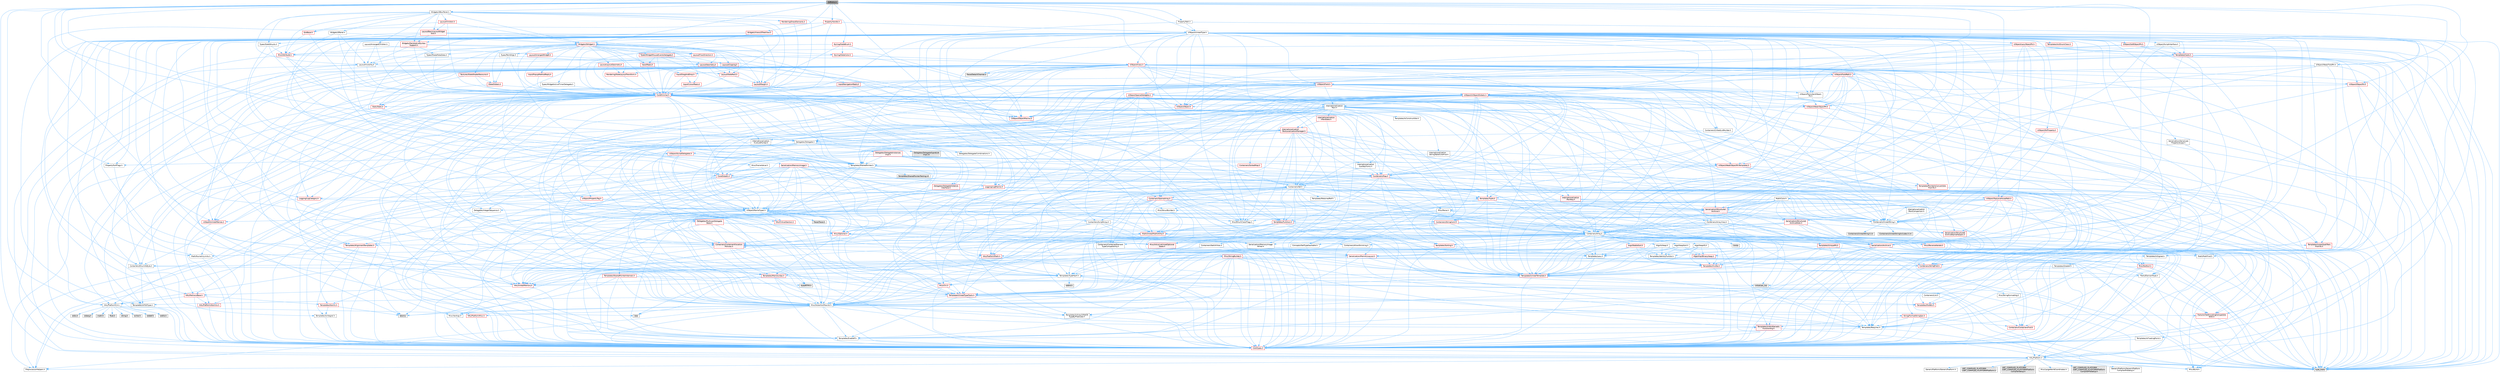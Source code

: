 digraph "DiffUtils.h"
{
 // INTERACTIVE_SVG=YES
 // LATEX_PDF_SIZE
  bgcolor="transparent";
  edge [fontname=Helvetica,fontsize=10,labelfontname=Helvetica,labelfontsize=10];
  node [fontname=Helvetica,fontsize=10,shape=box,height=0.2,width=0.4];
  Node1 [id="Node000001",label="DiffUtils.h",height=0.2,width=0.4,color="gray40", fillcolor="grey60", style="filled", fontcolor="black",tooltip=" "];
  Node1 -> Node2 [id="edge1_Node000001_Node000002",color="steelblue1",style="solid",tooltip=" "];
  Node2 [id="Node000002",label="Containers/Array.h",height=0.2,width=0.4,color="grey40", fillcolor="white", style="filled",URL="$df/dd0/Array_8h.html",tooltip=" "];
  Node2 -> Node3 [id="edge2_Node000002_Node000003",color="steelblue1",style="solid",tooltip=" "];
  Node3 [id="Node000003",label="CoreTypes.h",height=0.2,width=0.4,color="red", fillcolor="#FFF0F0", style="filled",URL="$dc/dec/CoreTypes_8h.html",tooltip=" "];
  Node3 -> Node4 [id="edge3_Node000003_Node000004",color="steelblue1",style="solid",tooltip=" "];
  Node4 [id="Node000004",label="HAL/Platform.h",height=0.2,width=0.4,color="grey40", fillcolor="white", style="filled",URL="$d9/dd0/Platform_8h.html",tooltip=" "];
  Node4 -> Node5 [id="edge4_Node000004_Node000005",color="steelblue1",style="solid",tooltip=" "];
  Node5 [id="Node000005",label="Misc/Build.h",height=0.2,width=0.4,color="grey40", fillcolor="white", style="filled",URL="$d3/dbb/Build_8h.html",tooltip=" "];
  Node4 -> Node6 [id="edge5_Node000004_Node000006",color="steelblue1",style="solid",tooltip=" "];
  Node6 [id="Node000006",label="Misc/LargeWorldCoordinates.h",height=0.2,width=0.4,color="grey40", fillcolor="white", style="filled",URL="$d2/dcb/LargeWorldCoordinates_8h.html",tooltip=" "];
  Node4 -> Node7 [id="edge6_Node000004_Node000007",color="steelblue1",style="solid",tooltip=" "];
  Node7 [id="Node000007",label="type_traits",height=0.2,width=0.4,color="grey60", fillcolor="#E0E0E0", style="filled",tooltip=" "];
  Node4 -> Node8 [id="edge7_Node000004_Node000008",color="steelblue1",style="solid",tooltip=" "];
  Node8 [id="Node000008",label="PreprocessorHelpers.h",height=0.2,width=0.4,color="grey40", fillcolor="white", style="filled",URL="$db/ddb/PreprocessorHelpers_8h.html",tooltip=" "];
  Node4 -> Node9 [id="edge8_Node000004_Node000009",color="steelblue1",style="solid",tooltip=" "];
  Node9 [id="Node000009",label="UBT_COMPILED_PLATFORM\l/UBT_COMPILED_PLATFORMPlatform\lCompilerPreSetup.h",height=0.2,width=0.4,color="grey60", fillcolor="#E0E0E0", style="filled",tooltip=" "];
  Node4 -> Node10 [id="edge9_Node000004_Node000010",color="steelblue1",style="solid",tooltip=" "];
  Node10 [id="Node000010",label="GenericPlatform/GenericPlatform\lCompilerPreSetup.h",height=0.2,width=0.4,color="grey40", fillcolor="white", style="filled",URL="$d9/dc8/GenericPlatformCompilerPreSetup_8h.html",tooltip=" "];
  Node4 -> Node11 [id="edge10_Node000004_Node000011",color="steelblue1",style="solid",tooltip=" "];
  Node11 [id="Node000011",label="GenericPlatform/GenericPlatform.h",height=0.2,width=0.4,color="grey40", fillcolor="white", style="filled",URL="$d6/d84/GenericPlatform_8h.html",tooltip=" "];
  Node4 -> Node12 [id="edge11_Node000004_Node000012",color="steelblue1",style="solid",tooltip=" "];
  Node12 [id="Node000012",label="UBT_COMPILED_PLATFORM\l/UBT_COMPILED_PLATFORMPlatform.h",height=0.2,width=0.4,color="grey60", fillcolor="#E0E0E0", style="filled",tooltip=" "];
  Node4 -> Node13 [id="edge12_Node000004_Node000013",color="steelblue1",style="solid",tooltip=" "];
  Node13 [id="Node000013",label="UBT_COMPILED_PLATFORM\l/UBT_COMPILED_PLATFORMPlatform\lCompilerSetup.h",height=0.2,width=0.4,color="grey60", fillcolor="#E0E0E0", style="filled",tooltip=" "];
  Node2 -> Node17 [id="edge13_Node000002_Node000017",color="steelblue1",style="solid",tooltip=" "];
  Node17 [id="Node000017",label="Misc/AssertionMacros.h",height=0.2,width=0.4,color="grey40", fillcolor="white", style="filled",URL="$d0/dfa/AssertionMacros_8h.html",tooltip=" "];
  Node17 -> Node3 [id="edge14_Node000017_Node000003",color="steelblue1",style="solid",tooltip=" "];
  Node17 -> Node4 [id="edge15_Node000017_Node000004",color="steelblue1",style="solid",tooltip=" "];
  Node17 -> Node18 [id="edge16_Node000017_Node000018",color="steelblue1",style="solid",tooltip=" "];
  Node18 [id="Node000018",label="HAL/PlatformMisc.h",height=0.2,width=0.4,color="red", fillcolor="#FFF0F0", style="filled",URL="$d0/df5/PlatformMisc_8h.html",tooltip=" "];
  Node18 -> Node3 [id="edge17_Node000018_Node000003",color="steelblue1",style="solid",tooltip=" "];
  Node17 -> Node8 [id="edge18_Node000017_Node000008",color="steelblue1",style="solid",tooltip=" "];
  Node17 -> Node54 [id="edge19_Node000017_Node000054",color="steelblue1",style="solid",tooltip=" "];
  Node54 [id="Node000054",label="Templates/EnableIf.h",height=0.2,width=0.4,color="grey40", fillcolor="white", style="filled",URL="$d7/d60/EnableIf_8h.html",tooltip=" "];
  Node54 -> Node3 [id="edge20_Node000054_Node000003",color="steelblue1",style="solid",tooltip=" "];
  Node17 -> Node55 [id="edge21_Node000017_Node000055",color="steelblue1",style="solid",tooltip=" "];
  Node55 [id="Node000055",label="Templates/IsArrayOrRefOf\lTypeByPredicate.h",height=0.2,width=0.4,color="grey40", fillcolor="white", style="filled",URL="$d6/da1/IsArrayOrRefOfTypeByPredicate_8h.html",tooltip=" "];
  Node55 -> Node3 [id="edge22_Node000055_Node000003",color="steelblue1",style="solid",tooltip=" "];
  Node17 -> Node56 [id="edge23_Node000017_Node000056",color="steelblue1",style="solid",tooltip=" "];
  Node56 [id="Node000056",label="Templates/IsValidVariadic\lFunctionArg.h",height=0.2,width=0.4,color="red", fillcolor="#FFF0F0", style="filled",URL="$d0/dc8/IsValidVariadicFunctionArg_8h.html",tooltip=" "];
  Node56 -> Node3 [id="edge24_Node000056_Node000003",color="steelblue1",style="solid",tooltip=" "];
  Node56 -> Node7 [id="edge25_Node000056_Node000007",color="steelblue1",style="solid",tooltip=" "];
  Node17 -> Node58 [id="edge26_Node000017_Node000058",color="steelblue1",style="solid",tooltip=" "];
  Node58 [id="Node000058",label="Traits/IsCharEncodingCompatible\lWith.h",height=0.2,width=0.4,color="red", fillcolor="#FFF0F0", style="filled",URL="$df/dd1/IsCharEncodingCompatibleWith_8h.html",tooltip=" "];
  Node58 -> Node7 [id="edge27_Node000058_Node000007",color="steelblue1",style="solid",tooltip=" "];
  Node17 -> Node60 [id="edge28_Node000017_Node000060",color="steelblue1",style="solid",tooltip=" "];
  Node60 [id="Node000060",label="Misc/VarArgs.h",height=0.2,width=0.4,color="grey40", fillcolor="white", style="filled",URL="$d5/d6f/VarArgs_8h.html",tooltip=" "];
  Node60 -> Node3 [id="edge29_Node000060_Node000003",color="steelblue1",style="solid",tooltip=" "];
  Node17 -> Node61 [id="edge30_Node000017_Node000061",color="steelblue1",style="solid",tooltip=" "];
  Node61 [id="Node000061",label="String/FormatStringSan.h",height=0.2,width=0.4,color="red", fillcolor="#FFF0F0", style="filled",URL="$d3/d8b/FormatStringSan_8h.html",tooltip=" "];
  Node61 -> Node7 [id="edge31_Node000061_Node000007",color="steelblue1",style="solid",tooltip=" "];
  Node61 -> Node3 [id="edge32_Node000061_Node000003",color="steelblue1",style="solid",tooltip=" "];
  Node61 -> Node62 [id="edge33_Node000061_Node000062",color="steelblue1",style="solid",tooltip=" "];
  Node62 [id="Node000062",label="Templates/Requires.h",height=0.2,width=0.4,color="grey40", fillcolor="white", style="filled",URL="$dc/d96/Requires_8h.html",tooltip=" "];
  Node62 -> Node54 [id="edge34_Node000062_Node000054",color="steelblue1",style="solid",tooltip=" "];
  Node62 -> Node7 [id="edge35_Node000062_Node000007",color="steelblue1",style="solid",tooltip=" "];
  Node61 -> Node56 [id="edge36_Node000061_Node000056",color="steelblue1",style="solid",tooltip=" "];
  Node61 -> Node26 [id="edge37_Node000061_Node000026",color="steelblue1",style="solid",tooltip=" "];
  Node26 [id="Node000026",label="Containers/ContainersFwd.h",height=0.2,width=0.4,color="red", fillcolor="#FFF0F0", style="filled",URL="$d4/d0a/ContainersFwd_8h.html",tooltip=" "];
  Node26 -> Node4 [id="edge38_Node000026_Node000004",color="steelblue1",style="solid",tooltip=" "];
  Node26 -> Node3 [id="edge39_Node000026_Node000003",color="steelblue1",style="solid",tooltip=" "];
  Node17 -> Node67 [id="edge40_Node000017_Node000067",color="steelblue1",style="solid",tooltip=" "];
  Node67 [id="Node000067",label="atomic",height=0.2,width=0.4,color="grey60", fillcolor="#E0E0E0", style="filled",tooltip=" "];
  Node2 -> Node68 [id="edge41_Node000002_Node000068",color="steelblue1",style="solid",tooltip=" "];
  Node68 [id="Node000068",label="Misc/IntrusiveUnsetOptional\lState.h",height=0.2,width=0.4,color="red", fillcolor="#FFF0F0", style="filled",URL="$d2/d0a/IntrusiveUnsetOptionalState_8h.html",tooltip=" "];
  Node2 -> Node70 [id="edge42_Node000002_Node000070",color="steelblue1",style="solid",tooltip=" "];
  Node70 [id="Node000070",label="Misc/ReverseIterate.h",height=0.2,width=0.4,color="red", fillcolor="#FFF0F0", style="filled",URL="$db/de3/ReverseIterate_8h.html",tooltip=" "];
  Node70 -> Node4 [id="edge43_Node000070_Node000004",color="steelblue1",style="solid",tooltip=" "];
  Node2 -> Node72 [id="edge44_Node000002_Node000072",color="steelblue1",style="solid",tooltip=" "];
  Node72 [id="Node000072",label="HAL/UnrealMemory.h",height=0.2,width=0.4,color="red", fillcolor="#FFF0F0", style="filled",URL="$d9/d96/UnrealMemory_8h.html",tooltip=" "];
  Node72 -> Node3 [id="edge45_Node000072_Node000003",color="steelblue1",style="solid",tooltip=" "];
  Node72 -> Node76 [id="edge46_Node000072_Node000076",color="steelblue1",style="solid",tooltip=" "];
  Node76 [id="Node000076",label="HAL/MemoryBase.h",height=0.2,width=0.4,color="red", fillcolor="#FFF0F0", style="filled",URL="$d6/d9f/MemoryBase_8h.html",tooltip=" "];
  Node76 -> Node3 [id="edge47_Node000076_Node000003",color="steelblue1",style="solid",tooltip=" "];
  Node76 -> Node47 [id="edge48_Node000076_Node000047",color="steelblue1",style="solid",tooltip=" "];
  Node47 [id="Node000047",label="HAL/PlatformAtomics.h",height=0.2,width=0.4,color="red", fillcolor="#FFF0F0", style="filled",URL="$d3/d36/PlatformAtomics_8h.html",tooltip=" "];
  Node47 -> Node3 [id="edge49_Node000047_Node000003",color="steelblue1",style="solid",tooltip=" "];
  Node76 -> Node30 [id="edge50_Node000076_Node000030",color="steelblue1",style="solid",tooltip=" "];
  Node30 [id="Node000030",label="HAL/PlatformCrt.h",height=0.2,width=0.4,color="grey40", fillcolor="white", style="filled",URL="$d8/d75/PlatformCrt_8h.html",tooltip=" "];
  Node30 -> Node31 [id="edge51_Node000030_Node000031",color="steelblue1",style="solid",tooltip=" "];
  Node31 [id="Node000031",label="new",height=0.2,width=0.4,color="grey60", fillcolor="#E0E0E0", style="filled",tooltip=" "];
  Node30 -> Node32 [id="edge52_Node000030_Node000032",color="steelblue1",style="solid",tooltip=" "];
  Node32 [id="Node000032",label="wchar.h",height=0.2,width=0.4,color="grey60", fillcolor="#E0E0E0", style="filled",tooltip=" "];
  Node30 -> Node33 [id="edge53_Node000030_Node000033",color="steelblue1",style="solid",tooltip=" "];
  Node33 [id="Node000033",label="stddef.h",height=0.2,width=0.4,color="grey60", fillcolor="#E0E0E0", style="filled",tooltip=" "];
  Node30 -> Node34 [id="edge54_Node000030_Node000034",color="steelblue1",style="solid",tooltip=" "];
  Node34 [id="Node000034",label="stdlib.h",height=0.2,width=0.4,color="grey60", fillcolor="#E0E0E0", style="filled",tooltip=" "];
  Node30 -> Node35 [id="edge55_Node000030_Node000035",color="steelblue1",style="solid",tooltip=" "];
  Node35 [id="Node000035",label="stdio.h",height=0.2,width=0.4,color="grey60", fillcolor="#E0E0E0", style="filled",tooltip=" "];
  Node30 -> Node36 [id="edge56_Node000030_Node000036",color="steelblue1",style="solid",tooltip=" "];
  Node36 [id="Node000036",label="stdarg.h",height=0.2,width=0.4,color="grey60", fillcolor="#E0E0E0", style="filled",tooltip=" "];
  Node30 -> Node37 [id="edge57_Node000030_Node000037",color="steelblue1",style="solid",tooltip=" "];
  Node37 [id="Node000037",label="math.h",height=0.2,width=0.4,color="grey60", fillcolor="#E0E0E0", style="filled",tooltip=" "];
  Node30 -> Node38 [id="edge58_Node000030_Node000038",color="steelblue1",style="solid",tooltip=" "];
  Node38 [id="Node000038",label="float.h",height=0.2,width=0.4,color="grey60", fillcolor="#E0E0E0", style="filled",tooltip=" "];
  Node30 -> Node39 [id="edge59_Node000030_Node000039",color="steelblue1",style="solid",tooltip=" "];
  Node39 [id="Node000039",label="string.h",height=0.2,width=0.4,color="grey60", fillcolor="#E0E0E0", style="filled",tooltip=" "];
  Node76 -> Node80 [id="edge60_Node000076_Node000080",color="steelblue1",style="solid",tooltip=" "];
  Node80 [id="Node000080",label="Templates/Atomic.h",height=0.2,width=0.4,color="red", fillcolor="#FFF0F0", style="filled",URL="$d3/d91/Atomic_8h.html",tooltip=" "];
  Node80 -> Node83 [id="edge61_Node000080_Node000083",color="steelblue1",style="solid",tooltip=" "];
  Node83 [id="Node000083",label="Templates/IsIntegral.h",height=0.2,width=0.4,color="grey40", fillcolor="white", style="filled",URL="$da/d64/IsIntegral_8h.html",tooltip=" "];
  Node83 -> Node3 [id="edge62_Node000083_Node000003",color="steelblue1",style="solid",tooltip=" "];
  Node80 -> Node67 [id="edge63_Node000080_Node000067",color="steelblue1",style="solid",tooltip=" "];
  Node2 -> Node93 [id="edge64_Node000002_Node000093",color="steelblue1",style="solid",tooltip=" "];
  Node93 [id="Node000093",label="Templates/UnrealTypeTraits.h",height=0.2,width=0.4,color="red", fillcolor="#FFF0F0", style="filled",URL="$d2/d2d/UnrealTypeTraits_8h.html",tooltip=" "];
  Node93 -> Node3 [id="edge65_Node000093_Node000003",color="steelblue1",style="solid",tooltip=" "];
  Node93 -> Node17 [id="edge66_Node000093_Node000017",color="steelblue1",style="solid",tooltip=" "];
  Node93 -> Node54 [id="edge67_Node000093_Node000054",color="steelblue1",style="solid",tooltip=" "];
  Node93 -> Node95 [id="edge68_Node000093_Node000095",color="steelblue1",style="solid",tooltip=" "];
  Node95 [id="Node000095",label="Templates/Models.h",height=0.2,width=0.4,color="red", fillcolor="#FFF0F0", style="filled",URL="$d3/d0c/Models_8h.html",tooltip=" "];
  Node93 -> Node96 [id="edge69_Node000093_Node000096",color="steelblue1",style="solid",tooltip=" "];
  Node96 [id="Node000096",label="Templates/IsPODType.h",height=0.2,width=0.4,color="grey40", fillcolor="white", style="filled",URL="$d7/db1/IsPODType_8h.html",tooltip=" "];
  Node96 -> Node3 [id="edge70_Node000096_Node000003",color="steelblue1",style="solid",tooltip=" "];
  Node2 -> Node98 [id="edge71_Node000002_Node000098",color="steelblue1",style="solid",tooltip=" "];
  Node98 [id="Node000098",label="Templates/UnrealTemplate.h",height=0.2,width=0.4,color="red", fillcolor="#FFF0F0", style="filled",URL="$d4/d24/UnrealTemplate_8h.html",tooltip=" "];
  Node98 -> Node3 [id="edge72_Node000098_Node000003",color="steelblue1",style="solid",tooltip=" "];
  Node98 -> Node72 [id="edge73_Node000098_Node000072",color="steelblue1",style="solid",tooltip=" "];
  Node98 -> Node93 [id="edge74_Node000098_Node000093",color="steelblue1",style="solid",tooltip=" "];
  Node98 -> Node62 [id="edge75_Node000098_Node000062",color="steelblue1",style="solid",tooltip=" "];
  Node98 -> Node7 [id="edge76_Node000098_Node000007",color="steelblue1",style="solid",tooltip=" "];
  Node2 -> Node104 [id="edge77_Node000002_Node000104",color="steelblue1",style="solid",tooltip=" "];
  Node104 [id="Node000104",label="Containers/AllowShrinking.h",height=0.2,width=0.4,color="grey40", fillcolor="white", style="filled",URL="$d7/d1a/AllowShrinking_8h.html",tooltip=" "];
  Node104 -> Node3 [id="edge78_Node000104_Node000003",color="steelblue1",style="solid",tooltip=" "];
  Node2 -> Node105 [id="edge79_Node000002_Node000105",color="steelblue1",style="solid",tooltip=" "];
  Node105 [id="Node000105",label="Containers/ContainerAllocation\lPolicies.h",height=0.2,width=0.4,color="red", fillcolor="#FFF0F0", style="filled",URL="$d7/dff/ContainerAllocationPolicies_8h.html",tooltip=" "];
  Node105 -> Node3 [id="edge80_Node000105_Node000003",color="steelblue1",style="solid",tooltip=" "];
  Node105 -> Node105 [id="edge81_Node000105_Node000105",color="steelblue1",style="solid",tooltip=" "];
  Node105 -> Node107 [id="edge82_Node000105_Node000107",color="steelblue1",style="solid",tooltip=" "];
  Node107 [id="Node000107",label="HAL/PlatformMath.h",height=0.2,width=0.4,color="red", fillcolor="#FFF0F0", style="filled",URL="$dc/d53/PlatformMath_8h.html",tooltip=" "];
  Node107 -> Node3 [id="edge83_Node000107_Node000003",color="steelblue1",style="solid",tooltip=" "];
  Node105 -> Node72 [id="edge84_Node000105_Node000072",color="steelblue1",style="solid",tooltip=" "];
  Node105 -> Node40 [id="edge85_Node000105_Node000040",color="steelblue1",style="solid",tooltip=" "];
  Node40 [id="Node000040",label="Math/NumericLimits.h",height=0.2,width=0.4,color="grey40", fillcolor="white", style="filled",URL="$df/d1b/NumericLimits_8h.html",tooltip=" "];
  Node40 -> Node3 [id="edge86_Node000040_Node000003",color="steelblue1",style="solid",tooltip=" "];
  Node105 -> Node17 [id="edge87_Node000105_Node000017",color="steelblue1",style="solid",tooltip=" "];
  Node105 -> Node116 [id="edge88_Node000105_Node000116",color="steelblue1",style="solid",tooltip=" "];
  Node116 [id="Node000116",label="Templates/MemoryOps.h",height=0.2,width=0.4,color="red", fillcolor="#FFF0F0", style="filled",URL="$db/dea/MemoryOps_8h.html",tooltip=" "];
  Node116 -> Node3 [id="edge89_Node000116_Node000003",color="steelblue1",style="solid",tooltip=" "];
  Node116 -> Node72 [id="edge90_Node000116_Node000072",color="steelblue1",style="solid",tooltip=" "];
  Node116 -> Node62 [id="edge91_Node000116_Node000062",color="steelblue1",style="solid",tooltip=" "];
  Node116 -> Node93 [id="edge92_Node000116_Node000093",color="steelblue1",style="solid",tooltip=" "];
  Node116 -> Node31 [id="edge93_Node000116_Node000031",color="steelblue1",style="solid",tooltip=" "];
  Node116 -> Node7 [id="edge94_Node000116_Node000007",color="steelblue1",style="solid",tooltip=" "];
  Node105 -> Node7 [id="edge95_Node000105_Node000007",color="steelblue1",style="solid",tooltip=" "];
  Node2 -> Node117 [id="edge96_Node000002_Node000117",color="steelblue1",style="solid",tooltip=" "];
  Node117 [id="Node000117",label="Containers/ContainerElement\lTypeCompatibility.h",height=0.2,width=0.4,color="grey40", fillcolor="white", style="filled",URL="$df/ddf/ContainerElementTypeCompatibility_8h.html",tooltip=" "];
  Node117 -> Node3 [id="edge97_Node000117_Node000003",color="steelblue1",style="solid",tooltip=" "];
  Node117 -> Node93 [id="edge98_Node000117_Node000093",color="steelblue1",style="solid",tooltip=" "];
  Node2 -> Node118 [id="edge99_Node000002_Node000118",color="steelblue1",style="solid",tooltip=" "];
  Node118 [id="Node000118",label="Serialization/Archive.h",height=0.2,width=0.4,color="red", fillcolor="#FFF0F0", style="filled",URL="$d7/d3b/Archive_8h.html",tooltip=" "];
  Node118 -> Node3 [id="edge100_Node000118_Node000003",color="steelblue1",style="solid",tooltip=" "];
  Node118 -> Node27 [id="edge101_Node000118_Node000027",color="steelblue1",style="solid",tooltip=" "];
  Node27 [id="Node000027",label="Math/MathFwd.h",height=0.2,width=0.4,color="grey40", fillcolor="white", style="filled",URL="$d2/d10/MathFwd_8h.html",tooltip=" "];
  Node27 -> Node4 [id="edge102_Node000027_Node000004",color="steelblue1",style="solid",tooltip=" "];
  Node118 -> Node17 [id="edge103_Node000118_Node000017",color="steelblue1",style="solid",tooltip=" "];
  Node118 -> Node5 [id="edge104_Node000118_Node000005",color="steelblue1",style="solid",tooltip=" "];
  Node118 -> Node60 [id="edge105_Node000118_Node000060",color="steelblue1",style="solid",tooltip=" "];
  Node118 -> Node54 [id="edge106_Node000118_Node000054",color="steelblue1",style="solid",tooltip=" "];
  Node118 -> Node55 [id="edge107_Node000118_Node000055",color="steelblue1",style="solid",tooltip=" "];
  Node118 -> Node112 [id="edge108_Node000118_Node000112",color="steelblue1",style="solid",tooltip=" "];
  Node112 [id="Node000112",label="Templates/IsSigned.h",height=0.2,width=0.4,color="grey40", fillcolor="white", style="filled",URL="$d8/dd8/IsSigned_8h.html",tooltip=" "];
  Node112 -> Node3 [id="edge109_Node000112_Node000003",color="steelblue1",style="solid",tooltip=" "];
  Node118 -> Node56 [id="edge110_Node000118_Node000056",color="steelblue1",style="solid",tooltip=" "];
  Node118 -> Node98 [id="edge111_Node000118_Node000098",color="steelblue1",style="solid",tooltip=" "];
  Node118 -> Node58 [id="edge112_Node000118_Node000058",color="steelblue1",style="solid",tooltip=" "];
  Node2 -> Node128 [id="edge113_Node000002_Node000128",color="steelblue1",style="solid",tooltip=" "];
  Node128 [id="Node000128",label="Serialization/MemoryImage\lWriter.h",height=0.2,width=0.4,color="grey40", fillcolor="white", style="filled",URL="$d0/d08/MemoryImageWriter_8h.html",tooltip=" "];
  Node128 -> Node3 [id="edge114_Node000128_Node000003",color="steelblue1",style="solid",tooltip=" "];
  Node128 -> Node129 [id="edge115_Node000128_Node000129",color="steelblue1",style="solid",tooltip=" "];
  Node129 [id="Node000129",label="Serialization/MemoryLayout.h",height=0.2,width=0.4,color="red", fillcolor="#FFF0F0", style="filled",URL="$d7/d66/MemoryLayout_8h.html",tooltip=" "];
  Node129 -> Node132 [id="edge116_Node000129_Node000132",color="steelblue1",style="solid",tooltip=" "];
  Node132 [id="Node000132",label="Containers/EnumAsByte.h",height=0.2,width=0.4,color="grey40", fillcolor="white", style="filled",URL="$d6/d9a/EnumAsByte_8h.html",tooltip=" "];
  Node132 -> Node3 [id="edge117_Node000132_Node000003",color="steelblue1",style="solid",tooltip=" "];
  Node132 -> Node96 [id="edge118_Node000132_Node000096",color="steelblue1",style="solid",tooltip=" "];
  Node132 -> Node133 [id="edge119_Node000132_Node000133",color="steelblue1",style="solid",tooltip=" "];
  Node133 [id="Node000133",label="Templates/TypeHash.h",height=0.2,width=0.4,color="grey40", fillcolor="white", style="filled",URL="$d1/d62/TypeHash_8h.html",tooltip=" "];
  Node133 -> Node3 [id="edge120_Node000133_Node000003",color="steelblue1",style="solid",tooltip=" "];
  Node133 -> Node62 [id="edge121_Node000133_Node000062",color="steelblue1",style="solid",tooltip=" "];
  Node133 -> Node134 [id="edge122_Node000133_Node000134",color="steelblue1",style="solid",tooltip=" "];
  Node134 [id="Node000134",label="Misc/Crc.h",height=0.2,width=0.4,color="red", fillcolor="#FFF0F0", style="filled",URL="$d4/dd2/Crc_8h.html",tooltip=" "];
  Node134 -> Node3 [id="edge123_Node000134_Node000003",color="steelblue1",style="solid",tooltip=" "];
  Node134 -> Node17 [id="edge124_Node000134_Node000017",color="steelblue1",style="solid",tooltip=" "];
  Node134 -> Node93 [id="edge125_Node000134_Node000093",color="steelblue1",style="solid",tooltip=" "];
  Node133 -> Node139 [id="edge126_Node000133_Node000139",color="steelblue1",style="solid",tooltip=" "];
  Node139 [id="Node000139",label="stdint.h",height=0.2,width=0.4,color="grey60", fillcolor="#E0E0E0", style="filled",tooltip=" "];
  Node133 -> Node7 [id="edge127_Node000133_Node000007",color="steelblue1",style="solid",tooltip=" "];
  Node129 -> Node20 [id="edge128_Node000129_Node000020",color="steelblue1",style="solid",tooltip=" "];
  Node20 [id="Node000020",label="Containers/StringFwd.h",height=0.2,width=0.4,color="red", fillcolor="#FFF0F0", style="filled",URL="$df/d37/StringFwd_8h.html",tooltip=" "];
  Node20 -> Node3 [id="edge129_Node000020_Node000003",color="steelblue1",style="solid",tooltip=" "];
  Node20 -> Node21 [id="edge130_Node000020_Node000021",color="steelblue1",style="solid",tooltip=" "];
  Node21 [id="Node000021",label="Traits/ElementType.h",height=0.2,width=0.4,color="grey40", fillcolor="white", style="filled",URL="$d5/d4f/ElementType_8h.html",tooltip=" "];
  Node21 -> Node4 [id="edge131_Node000021_Node000004",color="steelblue1",style="solid",tooltip=" "];
  Node21 -> Node22 [id="edge132_Node000021_Node000022",color="steelblue1",style="solid",tooltip=" "];
  Node22 [id="Node000022",label="initializer_list",height=0.2,width=0.4,color="grey60", fillcolor="#E0E0E0", style="filled",tooltip=" "];
  Node21 -> Node7 [id="edge133_Node000021_Node000007",color="steelblue1",style="solid",tooltip=" "];
  Node129 -> Node72 [id="edge134_Node000129_Node000072",color="steelblue1",style="solid",tooltip=" "];
  Node129 -> Node54 [id="edge135_Node000129_Node000054",color="steelblue1",style="solid",tooltip=" "];
  Node129 -> Node95 [id="edge136_Node000129_Node000095",color="steelblue1",style="solid",tooltip=" "];
  Node129 -> Node98 [id="edge137_Node000129_Node000098",color="steelblue1",style="solid",tooltip=" "];
  Node2 -> Node142 [id="edge138_Node000002_Node000142",color="steelblue1",style="solid",tooltip=" "];
  Node142 [id="Node000142",label="Algo/Heapify.h",height=0.2,width=0.4,color="grey40", fillcolor="white", style="filled",URL="$d0/d2a/Heapify_8h.html",tooltip=" "];
  Node142 -> Node143 [id="edge139_Node000142_Node000143",color="steelblue1",style="solid",tooltip=" "];
  Node143 [id="Node000143",label="Algo/Impl/BinaryHeap.h",height=0.2,width=0.4,color="red", fillcolor="#FFF0F0", style="filled",URL="$d7/da3/Algo_2Impl_2BinaryHeap_8h.html",tooltip=" "];
  Node143 -> Node144 [id="edge140_Node000143_Node000144",color="steelblue1",style="solid",tooltip=" "];
  Node144 [id="Node000144",label="Templates/Invoke.h",height=0.2,width=0.4,color="red", fillcolor="#FFF0F0", style="filled",URL="$d7/deb/Invoke_8h.html",tooltip=" "];
  Node144 -> Node3 [id="edge141_Node000144_Node000003",color="steelblue1",style="solid",tooltip=" "];
  Node144 -> Node98 [id="edge142_Node000144_Node000098",color="steelblue1",style="solid",tooltip=" "];
  Node144 -> Node7 [id="edge143_Node000144_Node000007",color="steelblue1",style="solid",tooltip=" "];
  Node143 -> Node7 [id="edge144_Node000143_Node000007",color="steelblue1",style="solid",tooltip=" "];
  Node142 -> Node148 [id="edge145_Node000142_Node000148",color="steelblue1",style="solid",tooltip=" "];
  Node148 [id="Node000148",label="Templates/IdentityFunctor.h",height=0.2,width=0.4,color="grey40", fillcolor="white", style="filled",URL="$d7/d2e/IdentityFunctor_8h.html",tooltip=" "];
  Node148 -> Node4 [id="edge146_Node000148_Node000004",color="steelblue1",style="solid",tooltip=" "];
  Node142 -> Node144 [id="edge147_Node000142_Node000144",color="steelblue1",style="solid",tooltip=" "];
  Node142 -> Node149 [id="edge148_Node000142_Node000149",color="steelblue1",style="solid",tooltip=" "];
  Node149 [id="Node000149",label="Templates/Less.h",height=0.2,width=0.4,color="grey40", fillcolor="white", style="filled",URL="$de/dc8/Less_8h.html",tooltip=" "];
  Node149 -> Node3 [id="edge149_Node000149_Node000003",color="steelblue1",style="solid",tooltip=" "];
  Node149 -> Node98 [id="edge150_Node000149_Node000098",color="steelblue1",style="solid",tooltip=" "];
  Node142 -> Node98 [id="edge151_Node000142_Node000098",color="steelblue1",style="solid",tooltip=" "];
  Node2 -> Node150 [id="edge152_Node000002_Node000150",color="steelblue1",style="solid",tooltip=" "];
  Node150 [id="Node000150",label="Algo/HeapSort.h",height=0.2,width=0.4,color="grey40", fillcolor="white", style="filled",URL="$d3/d92/HeapSort_8h.html",tooltip=" "];
  Node150 -> Node143 [id="edge153_Node000150_Node000143",color="steelblue1",style="solid",tooltip=" "];
  Node150 -> Node148 [id="edge154_Node000150_Node000148",color="steelblue1",style="solid",tooltip=" "];
  Node150 -> Node149 [id="edge155_Node000150_Node000149",color="steelblue1",style="solid",tooltip=" "];
  Node150 -> Node98 [id="edge156_Node000150_Node000098",color="steelblue1",style="solid",tooltip=" "];
  Node2 -> Node151 [id="edge157_Node000002_Node000151",color="steelblue1",style="solid",tooltip=" "];
  Node151 [id="Node000151",label="Algo/IsHeap.h",height=0.2,width=0.4,color="grey40", fillcolor="white", style="filled",URL="$de/d32/IsHeap_8h.html",tooltip=" "];
  Node151 -> Node143 [id="edge158_Node000151_Node000143",color="steelblue1",style="solid",tooltip=" "];
  Node151 -> Node148 [id="edge159_Node000151_Node000148",color="steelblue1",style="solid",tooltip=" "];
  Node151 -> Node144 [id="edge160_Node000151_Node000144",color="steelblue1",style="solid",tooltip=" "];
  Node151 -> Node149 [id="edge161_Node000151_Node000149",color="steelblue1",style="solid",tooltip=" "];
  Node151 -> Node98 [id="edge162_Node000151_Node000098",color="steelblue1",style="solid",tooltip=" "];
  Node2 -> Node143 [id="edge163_Node000002_Node000143",color="steelblue1",style="solid",tooltip=" "];
  Node2 -> Node152 [id="edge164_Node000002_Node000152",color="steelblue1",style="solid",tooltip=" "];
  Node152 [id="Node000152",label="Algo/StableSort.h",height=0.2,width=0.4,color="red", fillcolor="#FFF0F0", style="filled",URL="$d7/d3c/StableSort_8h.html",tooltip=" "];
  Node152 -> Node148 [id="edge165_Node000152_Node000148",color="steelblue1",style="solid",tooltip=" "];
  Node152 -> Node144 [id="edge166_Node000152_Node000144",color="steelblue1",style="solid",tooltip=" "];
  Node152 -> Node149 [id="edge167_Node000152_Node000149",color="steelblue1",style="solid",tooltip=" "];
  Node152 -> Node98 [id="edge168_Node000152_Node000098",color="steelblue1",style="solid",tooltip=" "];
  Node2 -> Node155 [id="edge169_Node000002_Node000155",color="steelblue1",style="solid",tooltip=" "];
  Node155 [id="Node000155",label="Concepts/GetTypeHashable.h",height=0.2,width=0.4,color="grey40", fillcolor="white", style="filled",URL="$d3/da2/GetTypeHashable_8h.html",tooltip=" "];
  Node155 -> Node3 [id="edge170_Node000155_Node000003",color="steelblue1",style="solid",tooltip=" "];
  Node155 -> Node133 [id="edge171_Node000155_Node000133",color="steelblue1",style="solid",tooltip=" "];
  Node2 -> Node148 [id="edge172_Node000002_Node000148",color="steelblue1",style="solid",tooltip=" "];
  Node2 -> Node144 [id="edge173_Node000002_Node000144",color="steelblue1",style="solid",tooltip=" "];
  Node2 -> Node149 [id="edge174_Node000002_Node000149",color="steelblue1",style="solid",tooltip=" "];
  Node2 -> Node156 [id="edge175_Node000002_Node000156",color="steelblue1",style="solid",tooltip=" "];
  Node156 [id="Node000156",label="Templates/LosesQualifiers\lFromTo.h",height=0.2,width=0.4,color="red", fillcolor="#FFF0F0", style="filled",URL="$d2/db3/LosesQualifiersFromTo_8h.html",tooltip=" "];
  Node156 -> Node7 [id="edge176_Node000156_Node000007",color="steelblue1",style="solid",tooltip=" "];
  Node2 -> Node62 [id="edge177_Node000002_Node000062",color="steelblue1",style="solid",tooltip=" "];
  Node2 -> Node157 [id="edge178_Node000002_Node000157",color="steelblue1",style="solid",tooltip=" "];
  Node157 [id="Node000157",label="Templates/Sorting.h",height=0.2,width=0.4,color="red", fillcolor="#FFF0F0", style="filled",URL="$d3/d9e/Sorting_8h.html",tooltip=" "];
  Node157 -> Node3 [id="edge179_Node000157_Node000003",color="steelblue1",style="solid",tooltip=" "];
  Node157 -> Node107 [id="edge180_Node000157_Node000107",color="steelblue1",style="solid",tooltip=" "];
  Node157 -> Node149 [id="edge181_Node000157_Node000149",color="steelblue1",style="solid",tooltip=" "];
  Node2 -> Node161 [id="edge182_Node000002_Node000161",color="steelblue1",style="solid",tooltip=" "];
  Node161 [id="Node000161",label="Templates/AlignmentTemplates.h",height=0.2,width=0.4,color="red", fillcolor="#FFF0F0", style="filled",URL="$dd/d32/AlignmentTemplates_8h.html",tooltip=" "];
  Node161 -> Node3 [id="edge183_Node000161_Node000003",color="steelblue1",style="solid",tooltip=" "];
  Node161 -> Node83 [id="edge184_Node000161_Node000083",color="steelblue1",style="solid",tooltip=" "];
  Node2 -> Node21 [id="edge185_Node000002_Node000021",color="steelblue1",style="solid",tooltip=" "];
  Node2 -> Node113 [id="edge186_Node000002_Node000113",color="steelblue1",style="solid",tooltip=" "];
  Node113 [id="Node000113",label="limits",height=0.2,width=0.4,color="grey60", fillcolor="#E0E0E0", style="filled",tooltip=" "];
  Node2 -> Node7 [id="edge187_Node000002_Node000007",color="steelblue1",style="solid",tooltip=" "];
  Node1 -> Node162 [id="edge188_Node000001_Node000162",color="steelblue1",style="solid",tooltip=" "];
  Node162 [id="Node000162",label="Containers/Set.h",height=0.2,width=0.4,color="grey40", fillcolor="white", style="filled",URL="$d4/d45/Set_8h.html",tooltip=" "];
  Node162 -> Node105 [id="edge189_Node000162_Node000105",color="steelblue1",style="solid",tooltip=" "];
  Node162 -> Node117 [id="edge190_Node000162_Node000117",color="steelblue1",style="solid",tooltip=" "];
  Node162 -> Node163 [id="edge191_Node000162_Node000163",color="steelblue1",style="solid",tooltip=" "];
  Node163 [id="Node000163",label="Containers/SetUtilities.h",height=0.2,width=0.4,color="grey40", fillcolor="white", style="filled",URL="$dc/de5/SetUtilities_8h.html",tooltip=" "];
  Node163 -> Node3 [id="edge192_Node000163_Node000003",color="steelblue1",style="solid",tooltip=" "];
  Node163 -> Node129 [id="edge193_Node000163_Node000129",color="steelblue1",style="solid",tooltip=" "];
  Node163 -> Node116 [id="edge194_Node000163_Node000116",color="steelblue1",style="solid",tooltip=" "];
  Node163 -> Node93 [id="edge195_Node000163_Node000093",color="steelblue1",style="solid",tooltip=" "];
  Node162 -> Node164 [id="edge196_Node000162_Node000164",color="steelblue1",style="solid",tooltip=" "];
  Node164 [id="Node000164",label="Containers/SparseArray.h",height=0.2,width=0.4,color="red", fillcolor="#FFF0F0", style="filled",URL="$d5/dbf/SparseArray_8h.html",tooltip=" "];
  Node164 -> Node3 [id="edge197_Node000164_Node000003",color="steelblue1",style="solid",tooltip=" "];
  Node164 -> Node17 [id="edge198_Node000164_Node000017",color="steelblue1",style="solid",tooltip=" "];
  Node164 -> Node72 [id="edge199_Node000164_Node000072",color="steelblue1",style="solid",tooltip=" "];
  Node164 -> Node93 [id="edge200_Node000164_Node000093",color="steelblue1",style="solid",tooltip=" "];
  Node164 -> Node98 [id="edge201_Node000164_Node000098",color="steelblue1",style="solid",tooltip=" "];
  Node164 -> Node105 [id="edge202_Node000164_Node000105",color="steelblue1",style="solid",tooltip=" "];
  Node164 -> Node149 [id="edge203_Node000164_Node000149",color="steelblue1",style="solid",tooltip=" "];
  Node164 -> Node2 [id="edge204_Node000164_Node000002",color="steelblue1",style="solid",tooltip=" "];
  Node164 -> Node160 [id="edge205_Node000164_Node000160",color="steelblue1",style="solid",tooltip=" "];
  Node160 [id="Node000160",label="Math/UnrealMathUtility.h",height=0.2,width=0.4,color="red", fillcolor="#FFF0F0", style="filled",URL="$db/db8/UnrealMathUtility_8h.html",tooltip=" "];
  Node160 -> Node3 [id="edge206_Node000160_Node000003",color="steelblue1",style="solid",tooltip=" "];
  Node160 -> Node17 [id="edge207_Node000160_Node000017",color="steelblue1",style="solid",tooltip=" "];
  Node160 -> Node107 [id="edge208_Node000160_Node000107",color="steelblue1",style="solid",tooltip=" "];
  Node160 -> Node27 [id="edge209_Node000160_Node000027",color="steelblue1",style="solid",tooltip=" "];
  Node160 -> Node62 [id="edge210_Node000160_Node000062",color="steelblue1",style="solid",tooltip=" "];
  Node164 -> Node165 [id="edge211_Node000164_Node000165",color="steelblue1",style="solid",tooltip=" "];
  Node165 [id="Node000165",label="Containers/ScriptArray.h",height=0.2,width=0.4,color="grey40", fillcolor="white", style="filled",URL="$dc/daf/ScriptArray_8h.html",tooltip=" "];
  Node165 -> Node3 [id="edge212_Node000165_Node000003",color="steelblue1",style="solid",tooltip=" "];
  Node165 -> Node17 [id="edge213_Node000165_Node000017",color="steelblue1",style="solid",tooltip=" "];
  Node165 -> Node72 [id="edge214_Node000165_Node000072",color="steelblue1",style="solid",tooltip=" "];
  Node165 -> Node104 [id="edge215_Node000165_Node000104",color="steelblue1",style="solid",tooltip=" "];
  Node165 -> Node105 [id="edge216_Node000165_Node000105",color="steelblue1",style="solid",tooltip=" "];
  Node165 -> Node2 [id="edge217_Node000165_Node000002",color="steelblue1",style="solid",tooltip=" "];
  Node165 -> Node22 [id="edge218_Node000165_Node000022",color="steelblue1",style="solid",tooltip=" "];
  Node164 -> Node167 [id="edge219_Node000164_Node000167",color="steelblue1",style="solid",tooltip=" "];
  Node167 [id="Node000167",label="Serialization/Structured\lArchive.h",height=0.2,width=0.4,color="red", fillcolor="#FFF0F0", style="filled",URL="$d9/d1e/StructuredArchive_8h.html",tooltip=" "];
  Node167 -> Node2 [id="edge220_Node000167_Node000002",color="steelblue1",style="solid",tooltip=" "];
  Node167 -> Node105 [id="edge221_Node000167_Node000105",color="steelblue1",style="solid",tooltip=" "];
  Node167 -> Node3 [id="edge222_Node000167_Node000003",color="steelblue1",style="solid",tooltip=" "];
  Node167 -> Node5 [id="edge223_Node000167_Node000005",color="steelblue1",style="solid",tooltip=" "];
  Node167 -> Node118 [id="edge224_Node000167_Node000118",color="steelblue1",style="solid",tooltip=" "];
  Node167 -> Node170 [id="edge225_Node000167_Node000170",color="steelblue1",style="solid",tooltip=" "];
  Node170 [id="Node000170",label="Serialization/Structured\lArchiveNameHelpers.h",height=0.2,width=0.4,color="red", fillcolor="#FFF0F0", style="filled",URL="$d0/d7b/StructuredArchiveNameHelpers_8h.html",tooltip=" "];
  Node170 -> Node3 [id="edge226_Node000170_Node000003",color="steelblue1",style="solid",tooltip=" "];
  Node167 -> Node174 [id="edge227_Node000167_Node000174",color="steelblue1",style="solid",tooltip=" "];
  Node174 [id="Node000174",label="Serialization/Structured\lArchiveSlots.h",height=0.2,width=0.4,color="red", fillcolor="#FFF0F0", style="filled",URL="$d2/d87/StructuredArchiveSlots_8h.html",tooltip=" "];
  Node174 -> Node2 [id="edge228_Node000174_Node000002",color="steelblue1",style="solid",tooltip=" "];
  Node174 -> Node3 [id="edge229_Node000174_Node000003",color="steelblue1",style="solid",tooltip=" "];
  Node174 -> Node5 [id="edge230_Node000174_Node000005",color="steelblue1",style="solid",tooltip=" "];
  Node174 -> Node175 [id="edge231_Node000174_Node000175",color="steelblue1",style="solid",tooltip=" "];
  Node175 [id="Node000175",label="Misc/Optional.h",height=0.2,width=0.4,color="red", fillcolor="#FFF0F0", style="filled",URL="$d2/dae/Optional_8h.html",tooltip=" "];
  Node175 -> Node3 [id="edge232_Node000175_Node000003",color="steelblue1",style="solid",tooltip=" "];
  Node175 -> Node17 [id="edge233_Node000175_Node000017",color="steelblue1",style="solid",tooltip=" "];
  Node175 -> Node68 [id="edge234_Node000175_Node000068",color="steelblue1",style="solid",tooltip=" "];
  Node175 -> Node116 [id="edge235_Node000175_Node000116",color="steelblue1",style="solid",tooltip=" "];
  Node175 -> Node98 [id="edge236_Node000175_Node000098",color="steelblue1",style="solid",tooltip=" "];
  Node175 -> Node118 [id="edge237_Node000175_Node000118",color="steelblue1",style="solid",tooltip=" "];
  Node174 -> Node118 [id="edge238_Node000174_Node000118",color="steelblue1",style="solid",tooltip=" "];
  Node174 -> Node170 [id="edge239_Node000174_Node000170",color="steelblue1",style="solid",tooltip=" "];
  Node174 -> Node54 [id="edge240_Node000174_Node000054",color="steelblue1",style="solid",tooltip=" "];
  Node164 -> Node128 [id="edge241_Node000164_Node000128",color="steelblue1",style="solid",tooltip=" "];
  Node164 -> Node183 [id="edge242_Node000164_Node000183",color="steelblue1",style="solid",tooltip=" "];
  Node183 [id="Node000183",label="Containers/UnrealString.h",height=0.2,width=0.4,color="grey40", fillcolor="white", style="filled",URL="$d5/dba/UnrealString_8h.html",tooltip=" "];
  Node183 -> Node184 [id="edge243_Node000183_Node000184",color="steelblue1",style="solid",tooltip=" "];
  Node184 [id="Node000184",label="Containers/UnrealStringIncludes.h.inl",height=0.2,width=0.4,color="grey60", fillcolor="#E0E0E0", style="filled",tooltip=" "];
  Node183 -> Node185 [id="edge244_Node000183_Node000185",color="steelblue1",style="solid",tooltip=" "];
  Node185 [id="Node000185",label="Containers/UnrealString.h.inl",height=0.2,width=0.4,color="grey60", fillcolor="#E0E0E0", style="filled",tooltip=" "];
  Node183 -> Node186 [id="edge245_Node000183_Node000186",color="steelblue1",style="solid",tooltip=" "];
  Node186 [id="Node000186",label="Misc/StringFormatArg.h",height=0.2,width=0.4,color="grey40", fillcolor="white", style="filled",URL="$d2/d16/StringFormatArg_8h.html",tooltip=" "];
  Node186 -> Node26 [id="edge246_Node000186_Node000026",color="steelblue1",style="solid",tooltip=" "];
  Node164 -> Node68 [id="edge247_Node000164_Node000068",color="steelblue1",style="solid",tooltip=" "];
  Node162 -> Node26 [id="edge248_Node000162_Node000026",color="steelblue1",style="solid",tooltip=" "];
  Node162 -> Node160 [id="edge249_Node000162_Node000160",color="steelblue1",style="solid",tooltip=" "];
  Node162 -> Node17 [id="edge250_Node000162_Node000017",color="steelblue1",style="solid",tooltip=" "];
  Node162 -> Node187 [id="edge251_Node000162_Node000187",color="steelblue1",style="solid",tooltip=" "];
  Node187 [id="Node000187",label="Misc/StructBuilder.h",height=0.2,width=0.4,color="grey40", fillcolor="white", style="filled",URL="$d9/db3/StructBuilder_8h.html",tooltip=" "];
  Node187 -> Node3 [id="edge252_Node000187_Node000003",color="steelblue1",style="solid",tooltip=" "];
  Node187 -> Node160 [id="edge253_Node000187_Node000160",color="steelblue1",style="solid",tooltip=" "];
  Node187 -> Node161 [id="edge254_Node000187_Node000161",color="steelblue1",style="solid",tooltip=" "];
  Node162 -> Node128 [id="edge255_Node000162_Node000128",color="steelblue1",style="solid",tooltip=" "];
  Node162 -> Node167 [id="edge256_Node000162_Node000167",color="steelblue1",style="solid",tooltip=" "];
  Node162 -> Node188 [id="edge257_Node000162_Node000188",color="steelblue1",style="solid",tooltip=" "];
  Node188 [id="Node000188",label="Templates/Function.h",height=0.2,width=0.4,color="red", fillcolor="#FFF0F0", style="filled",URL="$df/df5/Function_8h.html",tooltip=" "];
  Node188 -> Node3 [id="edge258_Node000188_Node000003",color="steelblue1",style="solid",tooltip=" "];
  Node188 -> Node17 [id="edge259_Node000188_Node000017",color="steelblue1",style="solid",tooltip=" "];
  Node188 -> Node68 [id="edge260_Node000188_Node000068",color="steelblue1",style="solid",tooltip=" "];
  Node188 -> Node72 [id="edge261_Node000188_Node000072",color="steelblue1",style="solid",tooltip=" "];
  Node188 -> Node93 [id="edge262_Node000188_Node000093",color="steelblue1",style="solid",tooltip=" "];
  Node188 -> Node144 [id="edge263_Node000188_Node000144",color="steelblue1",style="solid",tooltip=" "];
  Node188 -> Node98 [id="edge264_Node000188_Node000098",color="steelblue1",style="solid",tooltip=" "];
  Node188 -> Node62 [id="edge265_Node000188_Node000062",color="steelblue1",style="solid",tooltip=" "];
  Node188 -> Node160 [id="edge266_Node000188_Node000160",color="steelblue1",style="solid",tooltip=" "];
  Node188 -> Node31 [id="edge267_Node000188_Node000031",color="steelblue1",style="solid",tooltip=" "];
  Node188 -> Node7 [id="edge268_Node000188_Node000007",color="steelblue1",style="solid",tooltip=" "];
  Node162 -> Node190 [id="edge269_Node000162_Node000190",color="steelblue1",style="solid",tooltip=" "];
  Node190 [id="Node000190",label="Templates/RetainedRef.h",height=0.2,width=0.4,color="grey40", fillcolor="white", style="filled",URL="$d1/dac/RetainedRef_8h.html",tooltip=" "];
  Node162 -> Node157 [id="edge270_Node000162_Node000157",color="steelblue1",style="solid",tooltip=" "];
  Node162 -> Node133 [id="edge271_Node000162_Node000133",color="steelblue1",style="solid",tooltip=" "];
  Node162 -> Node98 [id="edge272_Node000162_Node000098",color="steelblue1",style="solid",tooltip=" "];
  Node162 -> Node22 [id="edge273_Node000162_Node000022",color="steelblue1",style="solid",tooltip=" "];
  Node162 -> Node7 [id="edge274_Node000162_Node000007",color="steelblue1",style="solid",tooltip=" "];
  Node1 -> Node183 [id="edge275_Node000001_Node000183",color="steelblue1",style="solid",tooltip=" "];
  Node1 -> Node191 [id="edge276_Node000001_Node000191",color="steelblue1",style="solid",tooltip=" "];
  Node191 [id="Node000191",label="Delegates/Delegate.h",height=0.2,width=0.4,color="grey40", fillcolor="white", style="filled",URL="$d4/d80/Delegate_8h.html",tooltip=" "];
  Node191 -> Node3 [id="edge277_Node000191_Node000003",color="steelblue1",style="solid",tooltip=" "];
  Node191 -> Node17 [id="edge278_Node000191_Node000017",color="steelblue1",style="solid",tooltip=" "];
  Node191 -> Node192 [id="edge279_Node000191_Node000192",color="steelblue1",style="solid",tooltip=" "];
  Node192 [id="Node000192",label="UObject/NameTypes.h",height=0.2,width=0.4,color="grey40", fillcolor="white", style="filled",URL="$d6/d35/NameTypes_8h.html",tooltip=" "];
  Node192 -> Node3 [id="edge280_Node000192_Node000003",color="steelblue1",style="solid",tooltip=" "];
  Node192 -> Node17 [id="edge281_Node000192_Node000017",color="steelblue1",style="solid",tooltip=" "];
  Node192 -> Node72 [id="edge282_Node000192_Node000072",color="steelblue1",style="solid",tooltip=" "];
  Node192 -> Node93 [id="edge283_Node000192_Node000093",color="steelblue1",style="solid",tooltip=" "];
  Node192 -> Node98 [id="edge284_Node000192_Node000098",color="steelblue1",style="solid",tooltip=" "];
  Node192 -> Node183 [id="edge285_Node000192_Node000183",color="steelblue1",style="solid",tooltip=" "];
  Node192 -> Node193 [id="edge286_Node000192_Node000193",color="steelblue1",style="solid",tooltip=" "];
  Node193 [id="Node000193",label="HAL/CriticalSection.h",height=0.2,width=0.4,color="red", fillcolor="#FFF0F0", style="filled",URL="$d6/d90/CriticalSection_8h.html",tooltip=" "];
  Node192 -> Node196 [id="edge287_Node000192_Node000196",color="steelblue1",style="solid",tooltip=" "];
  Node196 [id="Node000196",label="Containers/StringConv.h",height=0.2,width=0.4,color="red", fillcolor="#FFF0F0", style="filled",URL="$d3/ddf/StringConv_8h.html",tooltip=" "];
  Node196 -> Node3 [id="edge288_Node000196_Node000003",color="steelblue1",style="solid",tooltip=" "];
  Node196 -> Node17 [id="edge289_Node000196_Node000017",color="steelblue1",style="solid",tooltip=" "];
  Node196 -> Node105 [id="edge290_Node000196_Node000105",color="steelblue1",style="solid",tooltip=" "];
  Node196 -> Node2 [id="edge291_Node000196_Node000002",color="steelblue1",style="solid",tooltip=" "];
  Node196 -> Node98 [id="edge292_Node000196_Node000098",color="steelblue1",style="solid",tooltip=" "];
  Node196 -> Node93 [id="edge293_Node000196_Node000093",color="steelblue1",style="solid",tooltip=" "];
  Node196 -> Node21 [id="edge294_Node000196_Node000021",color="steelblue1",style="solid",tooltip=" "];
  Node196 -> Node58 [id="edge295_Node000196_Node000058",color="steelblue1",style="solid",tooltip=" "];
  Node196 -> Node7 [id="edge296_Node000196_Node000007",color="steelblue1",style="solid",tooltip=" "];
  Node192 -> Node20 [id="edge297_Node000192_Node000020",color="steelblue1",style="solid",tooltip=" "];
  Node192 -> Node197 [id="edge298_Node000192_Node000197",color="steelblue1",style="solid",tooltip=" "];
  Node197 [id="Node000197",label="UObject/UnrealNames.h",height=0.2,width=0.4,color="red", fillcolor="#FFF0F0", style="filled",URL="$d8/db1/UnrealNames_8h.html",tooltip=" "];
  Node197 -> Node3 [id="edge299_Node000197_Node000003",color="steelblue1",style="solid",tooltip=" "];
  Node192 -> Node80 [id="edge300_Node000192_Node000080",color="steelblue1",style="solid",tooltip=" "];
  Node192 -> Node129 [id="edge301_Node000192_Node000129",color="steelblue1",style="solid",tooltip=" "];
  Node192 -> Node68 [id="edge302_Node000192_Node000068",color="steelblue1",style="solid",tooltip=" "];
  Node192 -> Node199 [id="edge303_Node000192_Node000199",color="steelblue1",style="solid",tooltip=" "];
  Node199 [id="Node000199",label="Misc/StringBuilder.h",height=0.2,width=0.4,color="red", fillcolor="#FFF0F0", style="filled",URL="$d4/d52/StringBuilder_8h.html",tooltip=" "];
  Node199 -> Node20 [id="edge304_Node000199_Node000020",color="steelblue1",style="solid",tooltip=" "];
  Node199 -> Node3 [id="edge305_Node000199_Node000003",color="steelblue1",style="solid",tooltip=" "];
  Node199 -> Node72 [id="edge306_Node000199_Node000072",color="steelblue1",style="solid",tooltip=" "];
  Node199 -> Node17 [id="edge307_Node000199_Node000017",color="steelblue1",style="solid",tooltip=" "];
  Node199 -> Node54 [id="edge308_Node000199_Node000054",color="steelblue1",style="solid",tooltip=" "];
  Node199 -> Node55 [id="edge309_Node000199_Node000055",color="steelblue1",style="solid",tooltip=" "];
  Node199 -> Node56 [id="edge310_Node000199_Node000056",color="steelblue1",style="solid",tooltip=" "];
  Node199 -> Node62 [id="edge311_Node000199_Node000062",color="steelblue1",style="solid",tooltip=" "];
  Node199 -> Node98 [id="edge312_Node000199_Node000098",color="steelblue1",style="solid",tooltip=" "];
  Node199 -> Node93 [id="edge313_Node000199_Node000093",color="steelblue1",style="solid",tooltip=" "];
  Node199 -> Node58 [id="edge314_Node000199_Node000058",color="steelblue1",style="solid",tooltip=" "];
  Node199 -> Node7 [id="edge315_Node000199_Node000007",color="steelblue1",style="solid",tooltip=" "];
  Node192 -> Node53 [id="edge316_Node000192_Node000053",color="steelblue1",style="solid",tooltip=" "];
  Node53 [id="Node000053",label="Trace/Trace.h",height=0.2,width=0.4,color="grey60", fillcolor="#E0E0E0", style="filled",tooltip=" "];
  Node191 -> Node205 [id="edge317_Node000191_Node000205",color="steelblue1",style="solid",tooltip=" "];
  Node205 [id="Node000205",label="Templates/SharedPointer.h",height=0.2,width=0.4,color="grey40", fillcolor="white", style="filled",URL="$d2/d17/SharedPointer_8h.html",tooltip=" "];
  Node205 -> Node3 [id="edge318_Node000205_Node000003",color="steelblue1",style="solid",tooltip=" "];
  Node205 -> Node68 [id="edge319_Node000205_Node000068",color="steelblue1",style="solid",tooltip=" "];
  Node205 -> Node206 [id="edge320_Node000205_Node000206",color="steelblue1",style="solid",tooltip=" "];
  Node206 [id="Node000206",label="Templates/PointerIsConvertible\lFromTo.h",height=0.2,width=0.4,color="red", fillcolor="#FFF0F0", style="filled",URL="$d6/d65/PointerIsConvertibleFromTo_8h.html",tooltip=" "];
  Node206 -> Node3 [id="edge321_Node000206_Node000003",color="steelblue1",style="solid",tooltip=" "];
  Node206 -> Node156 [id="edge322_Node000206_Node000156",color="steelblue1",style="solid",tooltip=" "];
  Node206 -> Node7 [id="edge323_Node000206_Node000007",color="steelblue1",style="solid",tooltip=" "];
  Node205 -> Node17 [id="edge324_Node000205_Node000017",color="steelblue1",style="solid",tooltip=" "];
  Node205 -> Node72 [id="edge325_Node000205_Node000072",color="steelblue1",style="solid",tooltip=" "];
  Node205 -> Node2 [id="edge326_Node000205_Node000002",color="steelblue1",style="solid",tooltip=" "];
  Node205 -> Node207 [id="edge327_Node000205_Node000207",color="steelblue1",style="solid",tooltip=" "];
  Node207 [id="Node000207",label="Containers/Map.h",height=0.2,width=0.4,color="red", fillcolor="#FFF0F0", style="filled",URL="$df/d79/Map_8h.html",tooltip=" "];
  Node207 -> Node3 [id="edge328_Node000207_Node000003",color="steelblue1",style="solid",tooltip=" "];
  Node207 -> Node117 [id="edge329_Node000207_Node000117",color="steelblue1",style="solid",tooltip=" "];
  Node207 -> Node162 [id="edge330_Node000207_Node000162",color="steelblue1",style="solid",tooltip=" "];
  Node207 -> Node183 [id="edge331_Node000207_Node000183",color="steelblue1",style="solid",tooltip=" "];
  Node207 -> Node17 [id="edge332_Node000207_Node000017",color="steelblue1",style="solid",tooltip=" "];
  Node207 -> Node187 [id="edge333_Node000207_Node000187",color="steelblue1",style="solid",tooltip=" "];
  Node207 -> Node188 [id="edge334_Node000207_Node000188",color="steelblue1",style="solid",tooltip=" "];
  Node207 -> Node157 [id="edge335_Node000207_Node000157",color="steelblue1",style="solid",tooltip=" "];
  Node207 -> Node209 [id="edge336_Node000207_Node000209",color="steelblue1",style="solid",tooltip=" "];
  Node209 [id="Node000209",label="Templates/Tuple.h",height=0.2,width=0.4,color="red", fillcolor="#FFF0F0", style="filled",URL="$d2/d4f/Tuple_8h.html",tooltip=" "];
  Node209 -> Node3 [id="edge337_Node000209_Node000003",color="steelblue1",style="solid",tooltip=" "];
  Node209 -> Node98 [id="edge338_Node000209_Node000098",color="steelblue1",style="solid",tooltip=" "];
  Node209 -> Node210 [id="edge339_Node000209_Node000210",color="steelblue1",style="solid",tooltip=" "];
  Node210 [id="Node000210",label="Delegates/IntegerSequence.h",height=0.2,width=0.4,color="grey40", fillcolor="white", style="filled",URL="$d2/dcc/IntegerSequence_8h.html",tooltip=" "];
  Node210 -> Node3 [id="edge340_Node000210_Node000003",color="steelblue1",style="solid",tooltip=" "];
  Node209 -> Node144 [id="edge341_Node000209_Node000144",color="steelblue1",style="solid",tooltip=" "];
  Node209 -> Node167 [id="edge342_Node000209_Node000167",color="steelblue1",style="solid",tooltip=" "];
  Node209 -> Node129 [id="edge343_Node000209_Node000129",color="steelblue1",style="solid",tooltip=" "];
  Node209 -> Node62 [id="edge344_Node000209_Node000062",color="steelblue1",style="solid",tooltip=" "];
  Node209 -> Node133 [id="edge345_Node000209_Node000133",color="steelblue1",style="solid",tooltip=" "];
  Node209 -> Node7 [id="edge346_Node000209_Node000007",color="steelblue1",style="solid",tooltip=" "];
  Node207 -> Node98 [id="edge347_Node000207_Node000098",color="steelblue1",style="solid",tooltip=" "];
  Node207 -> Node93 [id="edge348_Node000207_Node000093",color="steelblue1",style="solid",tooltip=" "];
  Node207 -> Node7 [id="edge349_Node000207_Node000007",color="steelblue1",style="solid",tooltip=" "];
  Node205 -> Node212 [id="edge350_Node000205_Node000212",color="steelblue1",style="solid",tooltip=" "];
  Node212 [id="Node000212",label="CoreGlobals.h",height=0.2,width=0.4,color="red", fillcolor="#FFF0F0", style="filled",URL="$d5/d8c/CoreGlobals_8h.html",tooltip=" "];
  Node212 -> Node183 [id="edge351_Node000212_Node000183",color="steelblue1",style="solid",tooltip=" "];
  Node212 -> Node3 [id="edge352_Node000212_Node000003",color="steelblue1",style="solid",tooltip=" "];
  Node212 -> Node216 [id="edge353_Node000212_Node000216",color="steelblue1",style="solid",tooltip=" "];
  Node216 [id="Node000216",label="Logging/LogMacros.h",height=0.2,width=0.4,color="red", fillcolor="#FFF0F0", style="filled",URL="$d0/d16/LogMacros_8h.html",tooltip=" "];
  Node216 -> Node183 [id="edge354_Node000216_Node000183",color="steelblue1",style="solid",tooltip=" "];
  Node216 -> Node3 [id="edge355_Node000216_Node000003",color="steelblue1",style="solid",tooltip=" "];
  Node216 -> Node8 [id="edge356_Node000216_Node000008",color="steelblue1",style="solid",tooltip=" "];
  Node216 -> Node217 [id="edge357_Node000216_Node000217",color="steelblue1",style="solid",tooltip=" "];
  Node217 [id="Node000217",label="Logging/LogCategory.h",height=0.2,width=0.4,color="red", fillcolor="#FFF0F0", style="filled",URL="$d9/d36/LogCategory_8h.html",tooltip=" "];
  Node217 -> Node3 [id="edge358_Node000217_Node000003",color="steelblue1",style="solid",tooltip=" "];
  Node217 -> Node192 [id="edge359_Node000217_Node000192",color="steelblue1",style="solid",tooltip=" "];
  Node216 -> Node17 [id="edge360_Node000216_Node000017",color="steelblue1",style="solid",tooltip=" "];
  Node216 -> Node5 [id="edge361_Node000216_Node000005",color="steelblue1",style="solid",tooltip=" "];
  Node216 -> Node60 [id="edge362_Node000216_Node000060",color="steelblue1",style="solid",tooltip=" "];
  Node216 -> Node61 [id="edge363_Node000216_Node000061",color="steelblue1",style="solid",tooltip=" "];
  Node216 -> Node54 [id="edge364_Node000216_Node000054",color="steelblue1",style="solid",tooltip=" "];
  Node216 -> Node55 [id="edge365_Node000216_Node000055",color="steelblue1",style="solid",tooltip=" "];
  Node216 -> Node56 [id="edge366_Node000216_Node000056",color="steelblue1",style="solid",tooltip=" "];
  Node216 -> Node58 [id="edge367_Node000216_Node000058",color="steelblue1",style="solid",tooltip=" "];
  Node216 -> Node7 [id="edge368_Node000216_Node000007",color="steelblue1",style="solid",tooltip=" "];
  Node212 -> Node5 [id="edge369_Node000212_Node000005",color="steelblue1",style="solid",tooltip=" "];
  Node212 -> Node42 [id="edge370_Node000212_Node000042",color="steelblue1",style="solid",tooltip=" "];
  Node42 [id="Node000042",label="Misc/EnumClassFlags.h",height=0.2,width=0.4,color="grey40", fillcolor="white", style="filled",URL="$d8/de7/EnumClassFlags_8h.html",tooltip=" "];
  Node212 -> Node80 [id="edge371_Node000212_Node000080",color="steelblue1",style="solid",tooltip=" "];
  Node212 -> Node192 [id="edge372_Node000212_Node000192",color="steelblue1",style="solid",tooltip=" "];
  Node212 -> Node67 [id="edge373_Node000212_Node000067",color="steelblue1",style="solid",tooltip=" "];
  Node205 -> Node220 [id="edge374_Node000205_Node000220",color="steelblue1",style="solid",tooltip=" "];
  Node220 [id="Node000220",label="Templates/SharedPointerInternals.h",height=0.2,width=0.4,color="red", fillcolor="#FFF0F0", style="filled",URL="$de/d3a/SharedPointerInternals_8h.html",tooltip=" "];
  Node220 -> Node3 [id="edge375_Node000220_Node000003",color="steelblue1",style="solid",tooltip=" "];
  Node220 -> Node72 [id="edge376_Node000220_Node000072",color="steelblue1",style="solid",tooltip=" "];
  Node220 -> Node17 [id="edge377_Node000220_Node000017",color="steelblue1",style="solid",tooltip=" "];
  Node220 -> Node222 [id="edge378_Node000220_Node000222",color="steelblue1",style="solid",tooltip=" "];
  Node222 [id="Node000222",label="AutoRTFM.h",height=0.2,width=0.4,color="grey60", fillcolor="#E0E0E0", style="filled",tooltip=" "];
  Node220 -> Node67 [id="edge379_Node000220_Node000067",color="steelblue1",style="solid",tooltip=" "];
  Node220 -> Node7 [id="edge380_Node000220_Node000007",color="steelblue1",style="solid",tooltip=" "];
  Node205 -> Node223 [id="edge381_Node000205_Node000223",color="steelblue1",style="solid",tooltip=" "];
  Node223 [id="Node000223",label="Templates/SharedPointerTesting.inl",height=0.2,width=0.4,color="grey60", fillcolor="#E0E0E0", style="filled",tooltip=" "];
  Node191 -> Node224 [id="edge382_Node000191_Node000224",color="steelblue1",style="solid",tooltip=" "];
  Node224 [id="Node000224",label="UObject/WeakObjectPtrTemplates.h",height=0.2,width=0.4,color="red", fillcolor="#FFF0F0", style="filled",URL="$d8/d3b/WeakObjectPtrTemplates_8h.html",tooltip=" "];
  Node224 -> Node3 [id="edge383_Node000224_Node000003",color="steelblue1",style="solid",tooltip=" "];
  Node224 -> Node156 [id="edge384_Node000224_Node000156",color="steelblue1",style="solid",tooltip=" "];
  Node224 -> Node62 [id="edge385_Node000224_Node000062",color="steelblue1",style="solid",tooltip=" "];
  Node224 -> Node207 [id="edge386_Node000224_Node000207",color="steelblue1",style="solid",tooltip=" "];
  Node224 -> Node7 [id="edge387_Node000224_Node000007",color="steelblue1",style="solid",tooltip=" "];
  Node191 -> Node227 [id="edge388_Node000191_Node000227",color="steelblue1",style="solid",tooltip=" "];
  Node227 [id="Node000227",label="Delegates/MulticastDelegate\lBase.h",height=0.2,width=0.4,color="red", fillcolor="#FFF0F0", style="filled",URL="$db/d16/MulticastDelegateBase_8h.html",tooltip=" "];
  Node227 -> Node222 [id="edge389_Node000227_Node000222",color="steelblue1",style="solid",tooltip=" "];
  Node227 -> Node3 [id="edge390_Node000227_Node000003",color="steelblue1",style="solid",tooltip=" "];
  Node227 -> Node105 [id="edge391_Node000227_Node000105",color="steelblue1",style="solid",tooltip=" "];
  Node227 -> Node2 [id="edge392_Node000227_Node000002",color="steelblue1",style="solid",tooltip=" "];
  Node227 -> Node160 [id="edge393_Node000227_Node000160",color="steelblue1",style="solid",tooltip=" "];
  Node191 -> Node210 [id="edge394_Node000191_Node000210",color="steelblue1",style="solid",tooltip=" "];
  Node191 -> Node222 [id="edge395_Node000191_Node000222",color="steelblue1",style="solid",tooltip=" "];
  Node191 -> Node238 [id="edge396_Node000191_Node000238",color="steelblue1",style="solid",tooltip=" "];
  Node238 [id="Node000238",label="Delegates/DelegateInstance\lInterface.h",height=0.2,width=0.4,color="red", fillcolor="#FFF0F0", style="filled",URL="$de/d82/DelegateInstanceInterface_8h.html",tooltip=" "];
  Node238 -> Node17 [id="edge397_Node000238_Node000017",color="steelblue1",style="solid",tooltip=" "];
  Node238 -> Node209 [id="edge398_Node000238_Node000209",color="steelblue1",style="solid",tooltip=" "];
  Node191 -> Node239 [id="edge399_Node000191_Node000239",color="steelblue1",style="solid",tooltip=" "];
  Node239 [id="Node000239",label="Delegates/DelegateInstances\lImpl.h",height=0.2,width=0.4,color="red", fillcolor="#FFF0F0", style="filled",URL="$d5/dc6/DelegateInstancesImpl_8h.html",tooltip=" "];
  Node239 -> Node3 [id="edge400_Node000239_Node000003",color="steelblue1",style="solid",tooltip=" "];
  Node239 -> Node238 [id="edge401_Node000239_Node000238",color="steelblue1",style="solid",tooltip=" "];
  Node239 -> Node17 [id="edge402_Node000239_Node000017",color="steelblue1",style="solid",tooltip=" "];
  Node239 -> Node205 [id="edge403_Node000239_Node000205",color="steelblue1",style="solid",tooltip=" "];
  Node239 -> Node209 [id="edge404_Node000239_Node000209",color="steelblue1",style="solid",tooltip=" "];
  Node239 -> Node93 [id="edge405_Node000239_Node000093",color="steelblue1",style="solid",tooltip=" "];
  Node239 -> Node192 [id="edge406_Node000239_Node000192",color="steelblue1",style="solid",tooltip=" "];
  Node239 -> Node224 [id="edge407_Node000239_Node000224",color="steelblue1",style="solid",tooltip=" "];
  Node191 -> Node240 [id="edge408_Node000191_Node000240",color="steelblue1",style="solid",tooltip=" "];
  Node240 [id="Node000240",label="Delegates/DelegateSignature\lImpl.inl",height=0.2,width=0.4,color="grey60", fillcolor="#E0E0E0", style="filled",tooltip=" "];
  Node191 -> Node241 [id="edge409_Node000191_Node000241",color="steelblue1",style="solid",tooltip=" "];
  Node241 [id="Node000241",label="Delegates/DelegateCombinations.h",height=0.2,width=0.4,color="grey40", fillcolor="white", style="filled",URL="$d3/d23/DelegateCombinations_8h.html",tooltip=" "];
  Node1 -> Node4 [id="edge410_Node000001_Node000004",color="steelblue1",style="solid",tooltip=" "];
  Node1 -> Node30 [id="edge411_Node000001_Node000030",color="steelblue1",style="solid",tooltip=" "];
  Node1 -> Node242 [id="edge412_Node000001_Node000242",color="steelblue1",style="solid",tooltip=" "];
  Node242 [id="Node000242",label="Internationalization\l/Text.h",height=0.2,width=0.4,color="grey40", fillcolor="white", style="filled",URL="$d6/d35/Text_8h.html",tooltip=" "];
  Node242 -> Node3 [id="edge413_Node000242_Node000003",color="steelblue1",style="solid",tooltip=" "];
  Node242 -> Node47 [id="edge414_Node000242_Node000047",color="steelblue1",style="solid",tooltip=" "];
  Node242 -> Node17 [id="edge415_Node000242_Node000017",color="steelblue1",style="solid",tooltip=" "];
  Node242 -> Node42 [id="edge416_Node000242_Node000042",color="steelblue1",style="solid",tooltip=" "];
  Node242 -> Node93 [id="edge417_Node000242_Node000093",color="steelblue1",style="solid",tooltip=" "];
  Node242 -> Node2 [id="edge418_Node000242_Node000002",color="steelblue1",style="solid",tooltip=" "];
  Node242 -> Node183 [id="edge419_Node000242_Node000183",color="steelblue1",style="solid",tooltip=" "];
  Node242 -> Node243 [id="edge420_Node000242_Node000243",color="steelblue1",style="solid",tooltip=" "];
  Node243 [id="Node000243",label="Containers/SortedMap.h",height=0.2,width=0.4,color="red", fillcolor="#FFF0F0", style="filled",URL="$d1/dcf/SortedMap_8h.html",tooltip=" "];
  Node243 -> Node207 [id="edge421_Node000243_Node000207",color="steelblue1",style="solid",tooltip=" "];
  Node243 -> Node192 [id="edge422_Node000243_Node000192",color="steelblue1",style="solid",tooltip=" "];
  Node242 -> Node132 [id="edge423_Node000242_Node000132",color="steelblue1",style="solid",tooltip=" "];
  Node242 -> Node205 [id="edge424_Node000242_Node000205",color="steelblue1",style="solid",tooltip=" "];
  Node242 -> Node244 [id="edge425_Node000242_Node000244",color="steelblue1",style="solid",tooltip=" "];
  Node244 [id="Node000244",label="Internationalization\l/TextKey.h",height=0.2,width=0.4,color="red", fillcolor="#FFF0F0", style="filled",URL="$d8/d4a/TextKey_8h.html",tooltip=" "];
  Node244 -> Node3 [id="edge426_Node000244_Node000003",color="steelblue1",style="solid",tooltip=" "];
  Node244 -> Node133 [id="edge427_Node000244_Node000133",color="steelblue1",style="solid",tooltip=" "];
  Node244 -> Node196 [id="edge428_Node000244_Node000196",color="steelblue1",style="solid",tooltip=" "];
  Node244 -> Node183 [id="edge429_Node000244_Node000183",color="steelblue1",style="solid",tooltip=" "];
  Node244 -> Node167 [id="edge430_Node000244_Node000167",color="steelblue1",style="solid",tooltip=" "];
  Node242 -> Node245 [id="edge431_Node000242_Node000245",color="steelblue1",style="solid",tooltip=" "];
  Node245 [id="Node000245",label="Internationalization\l/LocKeyFuncs.h",height=0.2,width=0.4,color="grey40", fillcolor="white", style="filled",URL="$dd/d46/LocKeyFuncs_8h.html",tooltip=" "];
  Node245 -> Node3 [id="edge432_Node000245_Node000003",color="steelblue1",style="solid",tooltip=" "];
  Node245 -> Node162 [id="edge433_Node000245_Node000162",color="steelblue1",style="solid",tooltip=" "];
  Node245 -> Node207 [id="edge434_Node000245_Node000207",color="steelblue1",style="solid",tooltip=" "];
  Node242 -> Node246 [id="edge435_Node000242_Node000246",color="steelblue1",style="solid",tooltip=" "];
  Node246 [id="Node000246",label="Internationalization\l/CulturePointer.h",height=0.2,width=0.4,color="grey40", fillcolor="white", style="filled",URL="$d6/dbe/CulturePointer_8h.html",tooltip=" "];
  Node246 -> Node3 [id="edge436_Node000246_Node000003",color="steelblue1",style="solid",tooltip=" "];
  Node246 -> Node205 [id="edge437_Node000246_Node000205",color="steelblue1",style="solid",tooltip=" "];
  Node242 -> Node247 [id="edge438_Node000242_Node000247",color="steelblue1",style="solid",tooltip=" "];
  Node247 [id="Node000247",label="Internationalization\l/TextComparison.h",height=0.2,width=0.4,color="grey40", fillcolor="white", style="filled",URL="$d7/ddc/TextComparison_8h.html",tooltip=" "];
  Node247 -> Node3 [id="edge439_Node000247_Node000003",color="steelblue1",style="solid",tooltip=" "];
  Node247 -> Node183 [id="edge440_Node000247_Node000183",color="steelblue1",style="solid",tooltip=" "];
  Node242 -> Node248 [id="edge441_Node000242_Node000248",color="steelblue1",style="solid",tooltip=" "];
  Node248 [id="Node000248",label="Internationalization\l/TextLocalizationManager.h",height=0.2,width=0.4,color="red", fillcolor="#FFF0F0", style="filled",URL="$d5/d2e/TextLocalizationManager_8h.html",tooltip=" "];
  Node248 -> Node2 [id="edge442_Node000248_Node000002",color="steelblue1",style="solid",tooltip=" "];
  Node248 -> Node202 [id="edge443_Node000248_Node000202",color="steelblue1",style="solid",tooltip=" "];
  Node202 [id="Node000202",label="Containers/ArrayView.h",height=0.2,width=0.4,color="grey40", fillcolor="white", style="filled",URL="$d7/df4/ArrayView_8h.html",tooltip=" "];
  Node202 -> Node3 [id="edge444_Node000202_Node000003",color="steelblue1",style="solid",tooltip=" "];
  Node202 -> Node26 [id="edge445_Node000202_Node000026",color="steelblue1",style="solid",tooltip=" "];
  Node202 -> Node17 [id="edge446_Node000202_Node000017",color="steelblue1",style="solid",tooltip=" "];
  Node202 -> Node70 [id="edge447_Node000202_Node000070",color="steelblue1",style="solid",tooltip=" "];
  Node202 -> Node68 [id="edge448_Node000202_Node000068",color="steelblue1",style="solid",tooltip=" "];
  Node202 -> Node144 [id="edge449_Node000202_Node000144",color="steelblue1",style="solid",tooltip=" "];
  Node202 -> Node93 [id="edge450_Node000202_Node000093",color="steelblue1",style="solid",tooltip=" "];
  Node202 -> Node21 [id="edge451_Node000202_Node000021",color="steelblue1",style="solid",tooltip=" "];
  Node202 -> Node2 [id="edge452_Node000202_Node000002",color="steelblue1",style="solid",tooltip=" "];
  Node202 -> Node160 [id="edge453_Node000202_Node000160",color="steelblue1",style="solid",tooltip=" "];
  Node202 -> Node7 [id="edge454_Node000202_Node000007",color="steelblue1",style="solid",tooltip=" "];
  Node248 -> Node105 [id="edge455_Node000248_Node000105",color="steelblue1",style="solid",tooltip=" "];
  Node248 -> Node207 [id="edge456_Node000248_Node000207",color="steelblue1",style="solid",tooltip=" "];
  Node248 -> Node162 [id="edge457_Node000248_Node000162",color="steelblue1",style="solid",tooltip=" "];
  Node248 -> Node183 [id="edge458_Node000248_Node000183",color="steelblue1",style="solid",tooltip=" "];
  Node248 -> Node3 [id="edge459_Node000248_Node000003",color="steelblue1",style="solid",tooltip=" "];
  Node248 -> Node191 [id="edge460_Node000248_Node000191",color="steelblue1",style="solid",tooltip=" "];
  Node248 -> Node193 [id="edge461_Node000248_Node000193",color="steelblue1",style="solid",tooltip=" "];
  Node248 -> Node245 [id="edge462_Node000248_Node000245",color="steelblue1",style="solid",tooltip=" "];
  Node248 -> Node244 [id="edge463_Node000248_Node000244",color="steelblue1",style="solid",tooltip=" "];
  Node248 -> Node134 [id="edge464_Node000248_Node000134",color="steelblue1",style="solid",tooltip=" "];
  Node248 -> Node42 [id="edge465_Node000248_Node000042",color="steelblue1",style="solid",tooltip=" "];
  Node248 -> Node188 [id="edge466_Node000248_Node000188",color="steelblue1",style="solid",tooltip=" "];
  Node248 -> Node205 [id="edge467_Node000248_Node000205",color="steelblue1",style="solid",tooltip=" "];
  Node248 -> Node67 [id="edge468_Node000248_Node000067",color="steelblue1",style="solid",tooltip=" "];
  Node242 -> Node253 [id="edge469_Node000242_Node000253",color="steelblue1",style="solid",tooltip=" "];
  Node253 [id="Node000253",label="Internationalization\l/StringTableCoreFwd.h",height=0.2,width=0.4,color="grey40", fillcolor="white", style="filled",URL="$d2/d42/StringTableCoreFwd_8h.html",tooltip=" "];
  Node253 -> Node3 [id="edge470_Node000253_Node000003",color="steelblue1",style="solid",tooltip=" "];
  Node253 -> Node205 [id="edge471_Node000253_Node000205",color="steelblue1",style="solid",tooltip=" "];
  Node242 -> Node254 [id="edge472_Node000242_Node000254",color="steelblue1",style="solid",tooltip=" "];
  Node254 [id="Node000254",label="Internationalization\l/ITextData.h",height=0.2,width=0.4,color="red", fillcolor="#FFF0F0", style="filled",URL="$d5/dbd/ITextData_8h.html",tooltip=" "];
  Node254 -> Node3 [id="edge473_Node000254_Node000003",color="steelblue1",style="solid",tooltip=" "];
  Node254 -> Node248 [id="edge474_Node000254_Node000248",color="steelblue1",style="solid",tooltip=" "];
  Node242 -> Node175 [id="edge475_Node000242_Node000175",color="steelblue1",style="solid",tooltip=" "];
  Node242 -> Node179 [id="edge476_Node000242_Node000179",color="steelblue1",style="solid",tooltip=" "];
  Node179 [id="Node000179",label="Templates/UniquePtr.h",height=0.2,width=0.4,color="red", fillcolor="#FFF0F0", style="filled",URL="$de/d1a/UniquePtr_8h.html",tooltip=" "];
  Node179 -> Node3 [id="edge477_Node000179_Node000003",color="steelblue1",style="solid",tooltip=" "];
  Node179 -> Node98 [id="edge478_Node000179_Node000098",color="steelblue1",style="solid",tooltip=" "];
  Node179 -> Node62 [id="edge479_Node000179_Node000062",color="steelblue1",style="solid",tooltip=" "];
  Node179 -> Node129 [id="edge480_Node000179_Node000129",color="steelblue1",style="solid",tooltip=" "];
  Node179 -> Node7 [id="edge481_Node000179_Node000007",color="steelblue1",style="solid",tooltip=" "];
  Node242 -> Node255 [id="edge482_Node000242_Node000255",color="steelblue1",style="solid",tooltip=" "];
  Node255 [id="Node000255",label="Templates/IsConstructible.h",height=0.2,width=0.4,color="grey40", fillcolor="white", style="filled",URL="$da/df1/IsConstructible_8h.html",tooltip=" "];
  Node242 -> Node62 [id="edge483_Node000242_Node000062",color="steelblue1",style="solid",tooltip=" "];
  Node242 -> Node7 [id="edge484_Node000242_Node000007",color="steelblue1",style="solid",tooltip=" "];
  Node1 -> Node256 [id="edge485_Node000001_Node000256",color="steelblue1",style="solid",tooltip=" "];
  Node256 [id="Node000256",label="Math/Color.h",height=0.2,width=0.4,color="grey40", fillcolor="white", style="filled",URL="$dd/dac/Color_8h.html",tooltip=" "];
  Node256 -> Node2 [id="edge486_Node000256_Node000002",color="steelblue1",style="solid",tooltip=" "];
  Node256 -> Node183 [id="edge487_Node000256_Node000183",color="steelblue1",style="solid",tooltip=" "];
  Node256 -> Node3 [id="edge488_Node000256_Node000003",color="steelblue1",style="solid",tooltip=" "];
  Node256 -> Node8 [id="edge489_Node000256_Node000008",color="steelblue1",style="solid",tooltip=" "];
  Node256 -> Node27 [id="edge490_Node000256_Node000027",color="steelblue1",style="solid",tooltip=" "];
  Node256 -> Node160 [id="edge491_Node000256_Node000160",color="steelblue1",style="solid",tooltip=" "];
  Node256 -> Node17 [id="edge492_Node000256_Node000017",color="steelblue1",style="solid",tooltip=" "];
  Node256 -> Node134 [id="edge493_Node000256_Node000134",color="steelblue1",style="solid",tooltip=" "];
  Node256 -> Node257 [id="edge494_Node000256_Node000257",color="steelblue1",style="solid",tooltip=" "];
  Node257 [id="Node000257",label="Misc/Parse.h",height=0.2,width=0.4,color="grey40", fillcolor="white", style="filled",URL="$dc/d71/Parse_8h.html",tooltip=" "];
  Node257 -> Node20 [id="edge495_Node000257_Node000020",color="steelblue1",style="solid",tooltip=" "];
  Node257 -> Node183 [id="edge496_Node000257_Node000183",color="steelblue1",style="solid",tooltip=" "];
  Node257 -> Node3 [id="edge497_Node000257_Node000003",color="steelblue1",style="solid",tooltip=" "];
  Node257 -> Node30 [id="edge498_Node000257_Node000030",color="steelblue1",style="solid",tooltip=" "];
  Node257 -> Node5 [id="edge499_Node000257_Node000005",color="steelblue1",style="solid",tooltip=" "];
  Node257 -> Node42 [id="edge500_Node000257_Node000042",color="steelblue1",style="solid",tooltip=" "];
  Node257 -> Node188 [id="edge501_Node000257_Node000188",color="steelblue1",style="solid",tooltip=" "];
  Node256 -> Node118 [id="edge502_Node000256_Node000118",color="steelblue1",style="solid",tooltip=" "];
  Node256 -> Node129 [id="edge503_Node000256_Node000129",color="steelblue1",style="solid",tooltip=" "];
  Node256 -> Node167 [id="edge504_Node000256_Node000167",color="steelblue1",style="solid",tooltip=" "];
  Node256 -> Node170 [id="edge505_Node000256_Node000170",color="steelblue1",style="solid",tooltip=" "];
  Node256 -> Node174 [id="edge506_Node000256_Node000174",color="steelblue1",style="solid",tooltip=" "];
  Node1 -> Node17 [id="edge507_Node000001_Node000017",color="steelblue1",style="solid",tooltip=" "];
  Node1 -> Node258 [id="edge508_Node000001_Node000258",color="steelblue1",style="solid",tooltip=" "];
  Node258 [id="Node000258",label="PropertyPath.h",height=0.2,width=0.4,color="grey40", fillcolor="white", style="filled",URL="$df/d3e/PropertyPath_8h.html",tooltip=" "];
  Node258 -> Node259 [id="edge509_Node000258_Node000259",color="steelblue1",style="solid",tooltip=" "];
  Node259 [id="Node000259",label="CoreMinimal.h",height=0.2,width=0.4,color="red", fillcolor="#FFF0F0", style="filled",URL="$d7/d67/CoreMinimal_8h.html",tooltip=" "];
  Node259 -> Node3 [id="edge510_Node000259_Node000003",color="steelblue1",style="solid",tooltip=" "];
  Node259 -> Node26 [id="edge511_Node000259_Node000026",color="steelblue1",style="solid",tooltip=" "];
  Node259 -> Node60 [id="edge512_Node000259_Node000060",color="steelblue1",style="solid",tooltip=" "];
  Node259 -> Node30 [id="edge513_Node000259_Node000030",color="steelblue1",style="solid",tooltip=" "];
  Node259 -> Node18 [id="edge514_Node000259_Node000018",color="steelblue1",style="solid",tooltip=" "];
  Node259 -> Node17 [id="edge515_Node000259_Node000017",color="steelblue1",style="solid",tooltip=" "];
  Node259 -> Node47 [id="edge516_Node000259_Node000047",color="steelblue1",style="solid",tooltip=" "];
  Node259 -> Node76 [id="edge517_Node000259_Node000076",color="steelblue1",style="solid",tooltip=" "];
  Node259 -> Node72 [id="edge518_Node000259_Node000072",color="steelblue1",style="solid",tooltip=" "];
  Node259 -> Node96 [id="edge519_Node000259_Node000096",color="steelblue1",style="solid",tooltip=" "];
  Node259 -> Node93 [id="edge520_Node000259_Node000093",color="steelblue1",style="solid",tooltip=" "];
  Node259 -> Node54 [id="edge521_Node000259_Node000054",color="steelblue1",style="solid",tooltip=" "];
  Node259 -> Node98 [id="edge522_Node000259_Node000098",color="steelblue1",style="solid",tooltip=" "];
  Node259 -> Node40 [id="edge523_Node000259_Node000040",color="steelblue1",style="solid",tooltip=" "];
  Node259 -> Node107 [id="edge524_Node000259_Node000107",color="steelblue1",style="solid",tooltip=" "];
  Node259 -> Node116 [id="edge525_Node000259_Node000116",color="steelblue1",style="solid",tooltip=" "];
  Node259 -> Node105 [id="edge526_Node000259_Node000105",color="steelblue1",style="solid",tooltip=" "];
  Node259 -> Node118 [id="edge527_Node000259_Node000118",color="steelblue1",style="solid",tooltip=" "];
  Node259 -> Node149 [id="edge528_Node000259_Node000149",color="steelblue1",style="solid",tooltip=" "];
  Node259 -> Node157 [id="edge529_Node000259_Node000157",color="steelblue1",style="solid",tooltip=" "];
  Node259 -> Node134 [id="edge530_Node000259_Node000134",color="steelblue1",style="solid",tooltip=" "];
  Node259 -> Node160 [id="edge531_Node000259_Node000160",color="steelblue1",style="solid",tooltip=" "];
  Node259 -> Node183 [id="edge532_Node000259_Node000183",color="steelblue1",style="solid",tooltip=" "];
  Node259 -> Node2 [id="edge533_Node000259_Node000002",color="steelblue1",style="solid",tooltip=" "];
  Node259 -> Node196 [id="edge534_Node000259_Node000196",color="steelblue1",style="solid",tooltip=" "];
  Node259 -> Node197 [id="edge535_Node000259_Node000197",color="steelblue1",style="solid",tooltip=" "];
  Node259 -> Node192 [id="edge536_Node000259_Node000192",color="steelblue1",style="solid",tooltip=" "];
  Node259 -> Node257 [id="edge537_Node000259_Node000257",color="steelblue1",style="solid",tooltip=" "];
  Node259 -> Node161 [id="edge538_Node000259_Node000161",color="steelblue1",style="solid",tooltip=" "];
  Node259 -> Node187 [id="edge539_Node000259_Node000187",color="steelblue1",style="solid",tooltip=" "];
  Node259 -> Node206 [id="edge540_Node000259_Node000206",color="steelblue1",style="solid",tooltip=" "];
  Node259 -> Node144 [id="edge541_Node000259_Node000144",color="steelblue1",style="solid",tooltip=" "];
  Node259 -> Node188 [id="edge542_Node000259_Node000188",color="steelblue1",style="solid",tooltip=" "];
  Node259 -> Node133 [id="edge543_Node000259_Node000133",color="steelblue1",style="solid",tooltip=" "];
  Node259 -> Node165 [id="edge544_Node000259_Node000165",color="steelblue1",style="solid",tooltip=" "];
  Node259 -> Node164 [id="edge545_Node000259_Node000164",color="steelblue1",style="solid",tooltip=" "];
  Node259 -> Node162 [id="edge546_Node000259_Node000162",color="steelblue1",style="solid",tooltip=" "];
  Node259 -> Node207 [id="edge547_Node000259_Node000207",color="steelblue1",style="solid",tooltip=" "];
  Node259 -> Node217 [id="edge548_Node000259_Node000217",color="steelblue1",style="solid",tooltip=" "];
  Node259 -> Node216 [id="edge549_Node000259_Node000216",color="steelblue1",style="solid",tooltip=" "];
  Node259 -> Node132 [id="edge550_Node000259_Node000132",color="steelblue1",style="solid",tooltip=" "];
  Node259 -> Node212 [id="edge551_Node000259_Node000212",color="steelblue1",style="solid",tooltip=" "];
  Node259 -> Node205 [id="edge552_Node000259_Node000205",color="steelblue1",style="solid",tooltip=" "];
  Node259 -> Node246 [id="edge553_Node000259_Node000246",color="steelblue1",style="solid",tooltip=" "];
  Node259 -> Node224 [id="edge554_Node000259_Node000224",color="steelblue1",style="solid",tooltip=" "];
  Node259 -> Node227 [id="edge555_Node000259_Node000227",color="steelblue1",style="solid",tooltip=" "];
  Node259 -> Node210 [id="edge556_Node000259_Node000210",color="steelblue1",style="solid",tooltip=" "];
  Node259 -> Node209 [id="edge557_Node000259_Node000209",color="steelblue1",style="solid",tooltip=" "];
  Node259 -> Node276 [id="edge558_Node000259_Node000276",color="steelblue1",style="solid",tooltip=" "];
  Node276 [id="Node000276",label="UObject/ScriptDelegates.h",height=0.2,width=0.4,color="red", fillcolor="#FFF0F0", style="filled",URL="$de/d81/ScriptDelegates_8h.html",tooltip=" "];
  Node276 -> Node2 [id="edge559_Node000276_Node000002",color="steelblue1",style="solid",tooltip=" "];
  Node276 -> Node105 [id="edge560_Node000276_Node000105",color="steelblue1",style="solid",tooltip=" "];
  Node276 -> Node183 [id="edge561_Node000276_Node000183",color="steelblue1",style="solid",tooltip=" "];
  Node276 -> Node277 [id="edge562_Node000276_Node000277",color="steelblue1",style="solid",tooltip=" "];
  Node277 [id="Node000277",label="PropertyPortFlags.h",height=0.2,width=0.4,color="grey40", fillcolor="white", style="filled",URL="$db/d3e/PropertyPortFlags_8h.html",tooltip=" "];
  Node277 -> Node3 [id="edge563_Node000277_Node000003",color="steelblue1",style="solid",tooltip=" "];
  Node276 -> Node17 [id="edge564_Node000276_Node000017",color="steelblue1",style="solid",tooltip=" "];
  Node276 -> Node205 [id="edge565_Node000276_Node000205",color="steelblue1",style="solid",tooltip=" "];
  Node276 -> Node133 [id="edge566_Node000276_Node000133",color="steelblue1",style="solid",tooltip=" "];
  Node276 -> Node93 [id="edge567_Node000276_Node000093",color="steelblue1",style="solid",tooltip=" "];
  Node276 -> Node192 [id="edge568_Node000276_Node000192",color="steelblue1",style="solid",tooltip=" "];
  Node259 -> Node191 [id="edge569_Node000259_Node000191",color="steelblue1",style="solid",tooltip=" "];
  Node259 -> Node248 [id="edge570_Node000259_Node000248",color="steelblue1",style="solid",tooltip=" "];
  Node259 -> Node175 [id="edge571_Node000259_Node000175",color="steelblue1",style="solid",tooltip=" "];
  Node259 -> Node179 [id="edge572_Node000259_Node000179",color="steelblue1",style="solid",tooltip=" "];
  Node259 -> Node242 [id="edge573_Node000259_Node000242",color="steelblue1",style="solid",tooltip=" "];
  Node258 -> Node337 [id="edge574_Node000258_Node000337",color="steelblue1",style="solid",tooltip=" "];
  Node337 [id="Node000337",label="UObject/UnrealType.h",height=0.2,width=0.4,color="grey40", fillcolor="white", style="filled",URL="$d6/d2f/UnrealType_8h.html",tooltip=" "];
  Node337 -> Node155 [id="edge575_Node000337_Node000155",color="steelblue1",style="solid",tooltip=" "];
  Node337 -> Node2 [id="edge576_Node000337_Node000002",color="steelblue1",style="solid",tooltip=" "];
  Node337 -> Node202 [id="edge577_Node000337_Node000202",color="steelblue1",style="solid",tooltip=" "];
  Node337 -> Node105 [id="edge578_Node000337_Node000105",color="steelblue1",style="solid",tooltip=" "];
  Node337 -> Node132 [id="edge579_Node000337_Node000132",color="steelblue1",style="solid",tooltip=" "];
  Node337 -> Node338 [id="edge580_Node000337_Node000338",color="steelblue1",style="solid",tooltip=" "];
  Node338 [id="Node000338",label="Containers/LinkedListBuilder.h",height=0.2,width=0.4,color="grey40", fillcolor="white", style="filled",URL="$df/dea/LinkedListBuilder_8h.html",tooltip=" "];
  Node338 -> Node3 [id="edge581_Node000338_Node000003",color="steelblue1",style="solid",tooltip=" "];
  Node338 -> Node17 [id="edge582_Node000338_Node000017",color="steelblue1",style="solid",tooltip=" "];
  Node337 -> Node339 [id="edge583_Node000337_Node000339",color="steelblue1",style="solid",tooltip=" "];
  Node339 [id="Node000339",label="Containers/List.h",height=0.2,width=0.4,color="grey40", fillcolor="white", style="filled",URL="$de/d88/List_8h.html",tooltip=" "];
  Node339 -> Node3 [id="edge584_Node000339_Node000003",color="steelblue1",style="solid",tooltip=" "];
  Node339 -> Node17 [id="edge585_Node000339_Node000017",color="steelblue1",style="solid",tooltip=" "];
  Node337 -> Node207 [id="edge586_Node000337_Node000207",color="steelblue1",style="solid",tooltip=" "];
  Node337 -> Node165 [id="edge587_Node000337_Node000165",color="steelblue1",style="solid",tooltip=" "];
  Node337 -> Node162 [id="edge588_Node000337_Node000162",color="steelblue1",style="solid",tooltip=" "];
  Node337 -> Node20 [id="edge589_Node000337_Node000020",color="steelblue1",style="solid",tooltip=" "];
  Node337 -> Node183 [id="edge590_Node000337_Node000183",color="steelblue1",style="solid",tooltip=" "];
  Node337 -> Node212 [id="edge591_Node000337_Node000212",color="steelblue1",style="solid",tooltip=" "];
  Node337 -> Node76 [id="edge592_Node000337_Node000076",color="steelblue1",style="solid",tooltip=" "];
  Node337 -> Node107 [id="edge593_Node000337_Node000107",color="steelblue1",style="solid",tooltip=" "];
  Node337 -> Node72 [id="edge594_Node000337_Node000072",color="steelblue1",style="solid",tooltip=" "];
  Node337 -> Node217 [id="edge595_Node000337_Node000217",color="steelblue1",style="solid",tooltip=" "];
  Node337 -> Node216 [id="edge596_Node000337_Node000216",color="steelblue1",style="solid",tooltip=" "];
  Node337 -> Node40 [id="edge597_Node000337_Node000040",color="steelblue1",style="solid",tooltip=" "];
  Node337 -> Node160 [id="edge598_Node000337_Node000160",color="steelblue1",style="solid",tooltip=" "];
  Node337 -> Node17 [id="edge599_Node000337_Node000017",color="steelblue1",style="solid",tooltip=" "];
  Node337 -> Node42 [id="edge600_Node000337_Node000042",color="steelblue1",style="solid",tooltip=" "];
  Node337 -> Node234 [id="edge601_Node000337_Node000234",color="steelblue1",style="solid",tooltip=" "];
  Node234 [id="Node000234",label="Misc/NotNull.h",height=0.2,width=0.4,color="red", fillcolor="#FFF0F0", style="filled",URL="$df/dcc/Misc_2NotNull_8h.html",tooltip=" "];
  Node234 -> Node3 [id="edge602_Node000234_Node000003",color="steelblue1",style="solid",tooltip=" "];
  Node234 -> Node62 [id="edge603_Node000234_Node000062",color="steelblue1",style="solid",tooltip=" "];
  Node234 -> Node133 [id="edge604_Node000234_Node000133",color="steelblue1",style="solid",tooltip=" "];
  Node234 -> Node7 [id="edge605_Node000234_Node000007",color="steelblue1",style="solid",tooltip=" "];
  Node337 -> Node175 [id="edge606_Node000337_Node000175",color="steelblue1",style="solid",tooltip=" "];
  Node337 -> Node118 [id="edge607_Node000337_Node000118",color="steelblue1",style="solid",tooltip=" "];
  Node337 -> Node340 [id="edge608_Node000337_Node000340",color="steelblue1",style="solid",tooltip=" "];
  Node340 [id="Node000340",label="Serialization/MemoryImage.h",height=0.2,width=0.4,color="red", fillcolor="#FFF0F0", style="filled",URL="$d1/df7/MemoryImage_8h.html",tooltip=" "];
  Node340 -> Node2 [id="edge609_Node000340_Node000002",color="steelblue1",style="solid",tooltip=" "];
  Node340 -> Node105 [id="edge610_Node000340_Node000105",color="steelblue1",style="solid",tooltip=" "];
  Node340 -> Node207 [id="edge611_Node000340_Node000207",color="steelblue1",style="solid",tooltip=" "];
  Node340 -> Node162 [id="edge612_Node000340_Node000162",color="steelblue1",style="solid",tooltip=" "];
  Node340 -> Node183 [id="edge613_Node000340_Node000183",color="steelblue1",style="solid",tooltip=" "];
  Node340 -> Node3 [id="edge614_Node000340_Node000003",color="steelblue1",style="solid",tooltip=" "];
  Node340 -> Node76 [id="edge615_Node000340_Node000076",color="steelblue1",style="solid",tooltip=" "];
  Node340 -> Node30 [id="edge616_Node000340_Node000030",color="steelblue1",style="solid",tooltip=" "];
  Node340 -> Node8 [id="edge617_Node000340_Node000008",color="steelblue1",style="solid",tooltip=" "];
  Node340 -> Node72 [id="edge618_Node000340_Node000072",color="steelblue1",style="solid",tooltip=" "];
  Node340 -> Node160 [id="edge619_Node000340_Node000160",color="steelblue1",style="solid",tooltip=" "];
  Node340 -> Node17 [id="edge620_Node000340_Node000017",color="steelblue1",style="solid",tooltip=" "];
  Node340 -> Node134 [id="edge621_Node000340_Node000134",color="steelblue1",style="solid",tooltip=" "];
  Node340 -> Node118 [id="edge622_Node000340_Node000118",color="steelblue1",style="solid",tooltip=" "];
  Node340 -> Node128 [id="edge623_Node000340_Node000128",color="steelblue1",style="solid",tooltip=" "];
  Node340 -> Node129 [id="edge624_Node000340_Node000129",color="steelblue1",style="solid",tooltip=" "];
  Node340 -> Node161 [id="edge625_Node000340_Node000161",color="steelblue1",style="solid",tooltip=" "];
  Node340 -> Node54 [id="edge626_Node000340_Node000054",color="steelblue1",style="solid",tooltip=" "];
  Node340 -> Node133 [id="edge627_Node000340_Node000133",color="steelblue1",style="solid",tooltip=" "];
  Node340 -> Node192 [id="edge628_Node000340_Node000192",color="steelblue1",style="solid",tooltip=" "];
  Node337 -> Node371 [id="edge629_Node000337_Node000371",color="steelblue1",style="solid",tooltip=" "];
  Node371 [id="Node000371",label="Serialization/Serialized\lPropertyScope.h",height=0.2,width=0.4,color="grey40", fillcolor="white", style="filled",URL="$d0/d29/SerializedPropertyScope_8h.html",tooltip=" "];
  Node371 -> Node118 [id="edge630_Node000371_Node000118",color="steelblue1",style="solid",tooltip=" "];
  Node337 -> Node167 [id="edge631_Node000337_Node000167",color="steelblue1",style="solid",tooltip=" "];
  Node337 -> Node372 [id="edge632_Node000337_Node000372",color="steelblue1",style="solid",tooltip=" "];
  Node372 [id="Node000372",label="Templates/Casts.h",height=0.2,width=0.4,color="red", fillcolor="#FFF0F0", style="filled",URL="$d4/d55/Casts_8h.html",tooltip=" "];
  Node372 -> Node183 [id="edge633_Node000372_Node000183",color="steelblue1",style="solid",tooltip=" "];
  Node372 -> Node3 [id="edge634_Node000372_Node000003",color="steelblue1",style="solid",tooltip=" "];
  Node372 -> Node234 [id="edge635_Node000372_Node000234",color="steelblue1",style="solid",tooltip=" "];
  Node372 -> Node156 [id="edge636_Node000372_Node000156",color="steelblue1",style="solid",tooltip=" "];
  Node372 -> Node98 [id="edge637_Node000372_Node000098",color="steelblue1",style="solid",tooltip=" "];
  Node372 -> Node373 [id="edge638_Node000372_Node000373",color="steelblue1",style="solid",tooltip=" "];
  Node373 [id="Node000373",label="UObject/Class.h",height=0.2,width=0.4,color="red", fillcolor="#FFF0F0", style="filled",URL="$d4/d05/Class_8h.html",tooltip=" "];
  Node373 -> Node155 [id="edge639_Node000373_Node000155",color="steelblue1",style="solid",tooltip=" "];
  Node373 -> Node2 [id="edge640_Node000373_Node000002",color="steelblue1",style="solid",tooltip=" "];
  Node373 -> Node132 [id="edge641_Node000373_Node000132",color="steelblue1",style="solid",tooltip=" "];
  Node373 -> Node207 [id="edge642_Node000373_Node000207",color="steelblue1",style="solid",tooltip=" "];
  Node373 -> Node162 [id="edge643_Node000373_Node000162",color="steelblue1",style="solid",tooltip=" "];
  Node373 -> Node20 [id="edge644_Node000373_Node000020",color="steelblue1",style="solid",tooltip=" "];
  Node373 -> Node183 [id="edge645_Node000373_Node000183",color="steelblue1",style="solid",tooltip=" "];
  Node373 -> Node3 [id="edge646_Node000373_Node000003",color="steelblue1",style="solid",tooltip=" "];
  Node373 -> Node193 [id="edge647_Node000373_Node000193",color="steelblue1",style="solid",tooltip=" "];
  Node373 -> Node30 [id="edge648_Node000373_Node000030",color="steelblue1",style="solid",tooltip=" "];
  Node373 -> Node72 [id="edge649_Node000373_Node000072",color="steelblue1",style="solid",tooltip=" "];
  Node373 -> Node242 [id="edge650_Node000373_Node000242",color="steelblue1",style="solid",tooltip=" "];
  Node373 -> Node217 [id="edge651_Node000373_Node000217",color="steelblue1",style="solid",tooltip=" "];
  Node373 -> Node216 [id="edge652_Node000373_Node000216",color="steelblue1",style="solid",tooltip=" "];
  Node373 -> Node27 [id="edge653_Node000373_Node000027",color="steelblue1",style="solid",tooltip=" "];
  Node373 -> Node17 [id="edge654_Node000373_Node000017",color="steelblue1",style="solid",tooltip=" "];
  Node373 -> Node42 [id="edge655_Node000373_Node000042",color="steelblue1",style="solid",tooltip=" "];
  Node373 -> Node234 [id="edge656_Node000373_Node000234",color="steelblue1",style="solid",tooltip=" "];
  Node373 -> Node175 [id="edge657_Node000373_Node000175",color="steelblue1",style="solid",tooltip=" "];
  Node373 -> Node167 [id="edge658_Node000373_Node000167",color="steelblue1",style="solid",tooltip=" "];
  Node373 -> Node161 [id="edge659_Node000373_Node000161",color="steelblue1",style="solid",tooltip=" "];
  Node373 -> Node54 [id="edge660_Node000373_Node000054",color="steelblue1",style="solid",tooltip=" "];
  Node373 -> Node96 [id="edge661_Node000373_Node000096",color="steelblue1",style="solid",tooltip=" "];
  Node373 -> Node95 [id="edge662_Node000373_Node000095",color="steelblue1",style="solid",tooltip=" "];
  Node373 -> Node209 [id="edge663_Node000373_Node000209",color="steelblue1",style="solid",tooltip=" "];
  Node373 -> Node98 [id="edge664_Node000373_Node000098",color="steelblue1",style="solid",tooltip=" "];
  Node373 -> Node93 [id="edge665_Node000373_Node000093",color="steelblue1",style="solid",tooltip=" "];
  Node373 -> Node51 [id="edge666_Node000373_Node000051",color="steelblue1",style="solid",tooltip=" "];
  Node51 [id="Node000051",label="Trace/Detail/Channel.h",height=0.2,width=0.4,color="grey60", fillcolor="#E0E0E0", style="filled",tooltip=" "];
  Node373 -> Node416 [id="edge667_Node000373_Node000416",color="steelblue1",style="solid",tooltip=" "];
  Node416 [id="Node000416",label="UObject/Field.h",height=0.2,width=0.4,color="red", fillcolor="#FFF0F0", style="filled",URL="$d8/db3/Field_8h.html",tooltip=" "];
  Node416 -> Node2 [id="edge668_Node000416_Node000002",color="steelblue1",style="solid",tooltip=" "];
  Node416 -> Node338 [id="edge669_Node000416_Node000338",color="steelblue1",style="solid",tooltip=" "];
  Node416 -> Node207 [id="edge670_Node000416_Node000207",color="steelblue1",style="solid",tooltip=" "];
  Node416 -> Node20 [id="edge671_Node000416_Node000020",color="steelblue1",style="solid",tooltip=" "];
  Node416 -> Node183 [id="edge672_Node000416_Node000183",color="steelblue1",style="solid",tooltip=" "];
  Node416 -> Node3 [id="edge673_Node000416_Node000003",color="steelblue1",style="solid",tooltip=" "];
  Node416 -> Node191 [id="edge674_Node000416_Node000191",color="steelblue1",style="solid",tooltip=" "];
  Node416 -> Node107 [id="edge675_Node000416_Node000107",color="steelblue1",style="solid",tooltip=" "];
  Node416 -> Node8 [id="edge676_Node000416_Node000008",color="steelblue1",style="solid",tooltip=" "];
  Node416 -> Node72 [id="edge677_Node000416_Node000072",color="steelblue1",style="solid",tooltip=" "];
  Node416 -> Node242 [id="edge678_Node000416_Node000242",color="steelblue1",style="solid",tooltip=" "];
  Node416 -> Node17 [id="edge679_Node000416_Node000017",color="steelblue1",style="solid",tooltip=" "];
  Node416 -> Node42 [id="edge680_Node000416_Node000042",color="steelblue1",style="solid",tooltip=" "];
  Node416 -> Node175 [id="edge681_Node000416_Node000175",color="steelblue1",style="solid",tooltip=" "];
  Node416 -> Node118 [id="edge682_Node000416_Node000118",color="steelblue1",style="solid",tooltip=" "];
  Node416 -> Node167 [id="edge683_Node000416_Node000167",color="steelblue1",style="solid",tooltip=" "];
  Node416 -> Node174 [id="edge684_Node000416_Node000174",color="steelblue1",style="solid",tooltip=" "];
  Node416 -> Node54 [id="edge685_Node000416_Node000054",color="steelblue1",style="solid",tooltip=" "];
  Node416 -> Node62 [id="edge686_Node000416_Node000062",color="steelblue1",style="solid",tooltip=" "];
  Node416 -> Node133 [id="edge687_Node000416_Node000133",color="steelblue1",style="solid",tooltip=" "];
  Node416 -> Node98 [id="edge688_Node000416_Node000098",color="steelblue1",style="solid",tooltip=" "];
  Node416 -> Node93 [id="edge689_Node000416_Node000093",color="steelblue1",style="solid",tooltip=" "];
  Node416 -> Node192 [id="edge690_Node000416_Node000192",color="steelblue1",style="solid",tooltip=" "];
  Node416 -> Node382 [id="edge691_Node000416_Node000382",color="steelblue1",style="solid",tooltip=" "];
  Node382 [id="Node000382",label="UObject/Object.h",height=0.2,width=0.4,color="red", fillcolor="#FFF0F0", style="filled",URL="$db/dbf/Object_8h.html",tooltip=" "];
  Node382 -> Node388 [id="edge692_Node000382_Node000388",color="steelblue1",style="solid",tooltip=" "];
  Node388 [id="Node000388",label="UObject/ObjectMacros.h",height=0.2,width=0.4,color="red", fillcolor="#FFF0F0", style="filled",URL="$d8/d8d/ObjectMacros_8h.html",tooltip=" "];
  Node388 -> Node42 [id="edge693_Node000388_Node000042",color="steelblue1",style="solid",tooltip=" "];
  Node416 -> Node388 [id="edge694_Node000416_Node000388",color="steelblue1",style="solid",tooltip=" "];
  Node416 -> Node419 [id="edge695_Node000416_Node000419",color="steelblue1",style="solid",tooltip=" "];
  Node419 [id="Node000419",label="UObject/PersistentObject\lPtr.h",height=0.2,width=0.4,color="grey40", fillcolor="white", style="filled",URL="$d0/dda/PersistentObjectPtr_8h.html",tooltip=" "];
  Node419 -> Node382 [id="edge696_Node000419_Node000382",color="steelblue1",style="solid",tooltip=" "];
  Node419 -> Node420 [id="edge697_Node000419_Node000420",color="steelblue1",style="solid",tooltip=" "];
  Node420 [id="Node000420",label="UObject/WeakObjectPtr.h",height=0.2,width=0.4,color="red", fillcolor="#FFF0F0", style="filled",URL="$d6/d96/WeakObjectPtr_8h.html",tooltip=" "];
  Node420 -> Node3 [id="edge698_Node000420_Node000003",color="steelblue1",style="solid",tooltip=" "];
  Node420 -> Node17 [id="edge699_Node000420_Node000017",color="steelblue1",style="solid",tooltip=" "];
  Node420 -> Node98 [id="edge700_Node000420_Node000098",color="steelblue1",style="solid",tooltip=" "];
  Node420 -> Node276 [id="edge701_Node000420_Node000276",color="steelblue1",style="solid",tooltip=" "];
  Node420 -> Node7 [id="edge702_Node000420_Node000007",color="steelblue1",style="solid",tooltip=" "];
  Node416 -> Node425 [id="edge703_Node000416_Node000425",color="steelblue1",style="solid",tooltip=" "];
  Node425 [id="Node000425",label="UObject/SparseDelegate.h",height=0.2,width=0.4,color="red", fillcolor="#FFF0F0", style="filled",URL="$d6/d92/SparseDelegate_8h.html",tooltip=" "];
  Node425 -> Node2 [id="edge704_Node000425_Node000002",color="steelblue1",style="solid",tooltip=" "];
  Node425 -> Node207 [id="edge705_Node000425_Node000207",color="steelblue1",style="solid",tooltip=" "];
  Node425 -> Node164 [id="edge706_Node000425_Node000164",color="steelblue1",style="solid",tooltip=" "];
  Node425 -> Node191 [id="edge707_Node000425_Node000191",color="steelblue1",style="solid",tooltip=" "];
  Node425 -> Node107 [id="edge708_Node000425_Node000107",color="steelblue1",style="solid",tooltip=" "];
  Node425 -> Node17 [id="edge709_Node000425_Node000017",color="steelblue1",style="solid",tooltip=" "];
  Node425 -> Node205 [id="edge710_Node000425_Node000205",color="steelblue1",style="solid",tooltip=" "];
  Node425 -> Node98 [id="edge711_Node000425_Node000098",color="steelblue1",style="solid",tooltip=" "];
  Node425 -> Node192 [id="edge712_Node000425_Node000192",color="steelblue1",style="solid",tooltip=" "];
  Node425 -> Node382 [id="edge713_Node000425_Node000382",color="steelblue1",style="solid",tooltip=" "];
  Node425 -> Node388 [id="edge714_Node000425_Node000388",color="steelblue1",style="solid",tooltip=" "];
  Node425 -> Node420 [id="edge715_Node000425_Node000420",color="steelblue1",style="solid",tooltip=" "];
  Node416 -> Node395 [id="edge716_Node000416_Node000395",color="steelblue1",style="solid",tooltip=" "];
  Node395 [id="Node000395",label="UObject/UObjectGlobals.h",height=0.2,width=0.4,color="red", fillcolor="#FFF0F0", style="filled",URL="$d0/da9/UObjectGlobals_8h.html",tooltip=" "];
  Node395 -> Node2 [id="edge717_Node000395_Node000002",color="steelblue1",style="solid",tooltip=" "];
  Node395 -> Node202 [id="edge718_Node000395_Node000202",color="steelblue1",style="solid",tooltip=" "];
  Node395 -> Node105 [id="edge719_Node000395_Node000105",color="steelblue1",style="solid",tooltip=" "];
  Node395 -> Node26 [id="edge720_Node000395_Node000026",color="steelblue1",style="solid",tooltip=" "];
  Node395 -> Node207 [id="edge721_Node000395_Node000207",color="steelblue1",style="solid",tooltip=" "];
  Node395 -> Node162 [id="edge722_Node000395_Node000162",color="steelblue1",style="solid",tooltip=" "];
  Node395 -> Node164 [id="edge723_Node000395_Node000164",color="steelblue1",style="solid",tooltip=" "];
  Node395 -> Node20 [id="edge724_Node000395_Node000020",color="steelblue1",style="solid",tooltip=" "];
  Node395 -> Node183 [id="edge725_Node000395_Node000183",color="steelblue1",style="solid",tooltip=" "];
  Node395 -> Node212 [id="edge726_Node000395_Node000212",color="steelblue1",style="solid",tooltip=" "];
  Node395 -> Node3 [id="edge727_Node000395_Node000003",color="steelblue1",style="solid",tooltip=" "];
  Node395 -> Node191 [id="edge728_Node000395_Node000191",color="steelblue1",style="solid",tooltip=" "];
  Node395 -> Node242 [id="edge729_Node000395_Node000242",color="steelblue1",style="solid",tooltip=" "];
  Node395 -> Node216 [id="edge730_Node000395_Node000216",color="steelblue1",style="solid",tooltip=" "];
  Node395 -> Node17 [id="edge731_Node000395_Node000017",color="steelblue1",style="solid",tooltip=" "];
  Node395 -> Node42 [id="edge732_Node000395_Node000042",color="steelblue1",style="solid",tooltip=" "];
  Node395 -> Node129 [id="edge733_Node000395_Node000129",color="steelblue1",style="solid",tooltip=" "];
  Node395 -> Node344 [id="edge734_Node000395_Node000344",color="steelblue1",style="solid",tooltip=" "];
  Node344 [id="Node000344",label="Stats/Stats.h",height=0.2,width=0.4,color="red", fillcolor="#FFF0F0", style="filled",URL="$dc/d09/Stats_8h.html",tooltip=" "];
  Node344 -> Node212 [id="edge735_Node000344_Node000212",color="steelblue1",style="solid",tooltip=" "];
  Node344 -> Node3 [id="edge736_Node000344_Node000003",color="steelblue1",style="solid",tooltip=" "];
  Node395 -> Node188 [id="edge737_Node000395_Node000188",color="steelblue1",style="solid",tooltip=" "];
  Node395 -> Node55 [id="edge738_Node000395_Node000055",color="steelblue1",style="solid",tooltip=" "];
  Node395 -> Node206 [id="edge739_Node000395_Node000206",color="steelblue1",style="solid",tooltip=" "];
  Node395 -> Node179 [id="edge740_Node000395_Node000179",color="steelblue1",style="solid",tooltip=" "];
  Node395 -> Node98 [id="edge741_Node000395_Node000098",color="steelblue1",style="solid",tooltip=" "];
  Node395 -> Node58 [id="edge742_Node000395_Node000058",color="steelblue1",style="solid",tooltip=" "];
  Node395 -> Node192 [id="edge743_Node000395_Node000192",color="steelblue1",style="solid",tooltip=" "];
  Node395 -> Node388 [id="edge744_Node000395_Node000388",color="steelblue1",style="solid",tooltip=" "];
  Node395 -> Node409 [id="edge745_Node000395_Node000409",color="steelblue1",style="solid",tooltip=" "];
  Node409 [id="Node000409",label="UObject/TopLevelAssetPath.h",height=0.2,width=0.4,color="red", fillcolor="#FFF0F0", style="filled",URL="$de/dc9/TopLevelAssetPath_8h.html",tooltip=" "];
  Node409 -> Node20 [id="edge746_Node000409_Node000020",color="steelblue1",style="solid",tooltip=" "];
  Node409 -> Node183 [id="edge747_Node000409_Node000183",color="steelblue1",style="solid",tooltip=" "];
  Node409 -> Node3 [id="edge748_Node000409_Node000003",color="steelblue1",style="solid",tooltip=" "];
  Node409 -> Node118 [id="edge749_Node000409_Node000118",color="steelblue1",style="solid",tooltip=" "];
  Node409 -> Node167 [id="edge750_Node000409_Node000167",color="steelblue1",style="solid",tooltip=" "];
  Node409 -> Node170 [id="edge751_Node000409_Node000170",color="steelblue1",style="solid",tooltip=" "];
  Node409 -> Node174 [id="edge752_Node000409_Node000174",color="steelblue1",style="solid",tooltip=" "];
  Node409 -> Node133 [id="edge753_Node000409_Node000133",color="steelblue1",style="solid",tooltip=" "];
  Node409 -> Node192 [id="edge754_Node000409_Node000192",color="steelblue1",style="solid",tooltip=" "];
  Node409 -> Node7 [id="edge755_Node000409_Node000007",color="steelblue1",style="solid",tooltip=" "];
  Node395 -> Node197 [id="edge756_Node000395_Node000197",color="steelblue1",style="solid",tooltip=" "];
  Node416 -> Node197 [id="edge757_Node000416_Node000197",color="steelblue1",style="solid",tooltip=" "];
  Node416 -> Node420 [id="edge758_Node000416_Node000420",color="steelblue1",style="solid",tooltip=" "];
  Node416 -> Node7 [id="edge759_Node000416_Node000007",color="steelblue1",style="solid",tooltip=" "];
  Node373 -> Node427 [id="edge760_Node000373_Node000427",color="steelblue1",style="solid",tooltip=" "];
  Node427 [id="Node000427",label="UObject/FieldPath.h",height=0.2,width=0.4,color="red", fillcolor="#FFF0F0", style="filled",URL="$d7/d6c/FieldPath_8h.html",tooltip=" "];
  Node427 -> Node2 [id="edge761_Node000427_Node000002",color="steelblue1",style="solid",tooltip=" "];
  Node427 -> Node207 [id="edge762_Node000427_Node000207",color="steelblue1",style="solid",tooltip=" "];
  Node427 -> Node183 [id="edge763_Node000427_Node000183",color="steelblue1",style="solid",tooltip=" "];
  Node427 -> Node3 [id="edge764_Node000427_Node000003",color="steelblue1",style="solid",tooltip=" "];
  Node427 -> Node17 [id="edge765_Node000427_Node000017",color="steelblue1",style="solid",tooltip=" "];
  Node427 -> Node62 [id="edge766_Node000427_Node000062",color="steelblue1",style="solid",tooltip=" "];
  Node427 -> Node133 [id="edge767_Node000427_Node000133",color="steelblue1",style="solid",tooltip=" "];
  Node427 -> Node98 [id="edge768_Node000427_Node000098",color="steelblue1",style="solid",tooltip=" "];
  Node427 -> Node416 [id="edge769_Node000427_Node000416",color="steelblue1",style="solid",tooltip=" "];
  Node427 -> Node192 [id="edge770_Node000427_Node000192",color="steelblue1",style="solid",tooltip=" "];
  Node427 -> Node420 [id="edge771_Node000427_Node000420",color="steelblue1",style="solid",tooltip=" "];
  Node427 -> Node224 [id="edge772_Node000427_Node000224",color="steelblue1",style="solid",tooltip=" "];
  Node427 -> Node7 [id="edge773_Node000427_Node000007",color="steelblue1",style="solid",tooltip=" "];
  Node373 -> Node192 [id="edge774_Node000373_Node000192",color="steelblue1",style="solid",tooltip=" "];
  Node373 -> Node382 [id="edge775_Node000373_Node000382",color="steelblue1",style="solid",tooltip=" "];
  Node373 -> Node388 [id="edge776_Node000373_Node000388",color="steelblue1",style="solid",tooltip=" "];
  Node373 -> Node428 [id="edge777_Node000373_Node000428",color="steelblue1",style="solid",tooltip=" "];
  Node428 [id="Node000428",label="UObject/PropertyTag.h",height=0.2,width=0.4,color="red", fillcolor="#FFF0F0", style="filled",URL="$d4/d43/PropertyTag_8h.html",tooltip=" "];
  Node428 -> Node3 [id="edge778_Node000428_Node000003",color="steelblue1",style="solid",tooltip=" "];
  Node428 -> Node167 [id="edge779_Node000428_Node000167",color="steelblue1",style="solid",tooltip=" "];
  Node428 -> Node192 [id="edge780_Node000428_Node000192",color="steelblue1",style="solid",tooltip=" "];
  Node373 -> Node409 [id="edge781_Node000373_Node000409",color="steelblue1",style="solid",tooltip=" "];
  Node373 -> Node395 [id="edge782_Node000373_Node000395",color="steelblue1",style="solid",tooltip=" "];
  Node373 -> Node197 [id="edge783_Node000373_Node000197",color="steelblue1",style="solid",tooltip=" "];
  Node373 -> Node411 [id="edge784_Node000373_Node000411",color="steelblue1",style="solid",tooltip=" "];
  Node411 [id="Node000411",label="UObject/ObjectPtr.h",height=0.2,width=0.4,color="red", fillcolor="#FFF0F0", style="filled",URL="$d6/d75/ObjectPtr_8h.html",tooltip=" "];
  Node411 -> Node4 [id="edge785_Node000411_Node000004",color="steelblue1",style="solid",tooltip=" "];
  Node411 -> Node167 [id="edge786_Node000411_Node000167",color="steelblue1",style="solid",tooltip=" "];
  Node411 -> Node395 [id="edge787_Node000411_Node000395",color="steelblue1",style="solid",tooltip=" "];
  Node411 -> Node7 [id="edge788_Node000411_Node000007",color="steelblue1",style="solid",tooltip=" "];
  Node373 -> Node7 [id="edge789_Node000373_Node000007",color="steelblue1",style="solid",tooltip=" "];
  Node373 -> Node67 [id="edge790_Node000373_Node000067",color="steelblue1",style="solid",tooltip=" "];
  Node372 -> Node382 [id="edge791_Node000372_Node000382",color="steelblue1",style="solid",tooltip=" "];
  Node372 -> Node388 [id="edge792_Node000372_Node000388",color="steelblue1",style="solid",tooltip=" "];
  Node372 -> Node411 [id="edge793_Node000372_Node000411",color="steelblue1",style="solid",tooltip=" "];
  Node372 -> Node7 [id="edge794_Node000372_Node000007",color="steelblue1",style="solid",tooltip=" "];
  Node337 -> Node54 [id="edge795_Node000337_Node000054",color="steelblue1",style="solid",tooltip=" "];
  Node337 -> Node432 [id="edge796_Node000337_Node000432",color="steelblue1",style="solid",tooltip=" "];
  Node432 [id="Node000432",label="Templates/Greater.h",height=0.2,width=0.4,color="grey40", fillcolor="white", style="filled",URL="$d1/d11/Greater_8h.html",tooltip=" "];
  Node432 -> Node3 [id="edge797_Node000432_Node000003",color="steelblue1",style="solid",tooltip=" "];
  Node432 -> Node98 [id="edge798_Node000432_Node000098",color="steelblue1",style="solid",tooltip=" "];
  Node337 -> Node110 [id="edge799_Node000337_Node000110",color="steelblue1",style="solid",tooltip=" "];
  Node110 [id="Node000110",label="Templates/IsFloatingPoint.h",height=0.2,width=0.4,color="grey40", fillcolor="white", style="filled",URL="$d3/d11/IsFloatingPoint_8h.html",tooltip=" "];
  Node110 -> Node3 [id="edge800_Node000110_Node000003",color="steelblue1",style="solid",tooltip=" "];
  Node337 -> Node83 [id="edge801_Node000337_Node000083",color="steelblue1",style="solid",tooltip=" "];
  Node337 -> Node96 [id="edge802_Node000337_Node000096",color="steelblue1",style="solid",tooltip=" "];
  Node337 -> Node112 [id="edge803_Node000337_Node000112",color="steelblue1",style="solid",tooltip=" "];
  Node337 -> Node433 [id="edge804_Node000337_Node000433",color="steelblue1",style="solid",tooltip=" "];
  Node433 [id="Node000433",label="Templates/IsUEnumClass.h",height=0.2,width=0.4,color="red", fillcolor="#FFF0F0", style="filled",URL="$d1/d3d/IsUEnumClass_8h.html",tooltip=" "];
  Node337 -> Node116 [id="edge805_Node000337_Node000116",color="steelblue1",style="solid",tooltip=" "];
  Node337 -> Node95 [id="edge806_Node000337_Node000095",color="steelblue1",style="solid",tooltip=" "];
  Node337 -> Node205 [id="edge807_Node000337_Node000205",color="steelblue1",style="solid",tooltip=" "];
  Node337 -> Node209 [id="edge808_Node000337_Node000209",color="steelblue1",style="solid",tooltip=" "];
  Node337 -> Node98 [id="edge809_Node000337_Node000098",color="steelblue1",style="solid",tooltip=" "];
  Node337 -> Node93 [id="edge810_Node000337_Node000093",color="steelblue1",style="solid",tooltip=" "];
  Node337 -> Node51 [id="edge811_Node000337_Node000051",color="steelblue1",style="solid",tooltip=" "];
  Node337 -> Node373 [id="edge812_Node000337_Node000373",color="steelblue1",style="solid",tooltip=" "];
  Node337 -> Node416 [id="edge813_Node000337_Node000416",color="steelblue1",style="solid",tooltip=" "];
  Node337 -> Node434 [id="edge814_Node000337_Node000434",color="steelblue1",style="solid",tooltip=" "];
  Node434 [id="Node000434",label="UObject/LazyObjectPtr.h",height=0.2,width=0.4,color="red", fillcolor="#FFF0F0", style="filled",URL="$d0/d2a/LazyObjectPtr_8h.html",tooltip=" "];
  Node434 -> Node183 [id="edge815_Node000434_Node000183",color="steelblue1",style="solid",tooltip=" "];
  Node434 -> Node212 [id="edge816_Node000434_Node000212",color="steelblue1",style="solid",tooltip=" "];
  Node434 -> Node4 [id="edge817_Node000434_Node000004",color="steelblue1",style="solid",tooltip=" "];
  Node434 -> Node118 [id="edge818_Node000434_Node000118",color="steelblue1",style="solid",tooltip=" "];
  Node434 -> Node167 [id="edge819_Node000434_Node000167",color="steelblue1",style="solid",tooltip=" "];
  Node434 -> Node372 [id="edge820_Node000434_Node000372",color="steelblue1",style="solid",tooltip=" "];
  Node434 -> Node62 [id="edge821_Node000434_Node000062",color="steelblue1",style="solid",tooltip=" "];
  Node434 -> Node98 [id="edge822_Node000434_Node000098",color="steelblue1",style="solid",tooltip=" "];
  Node434 -> Node382 [id="edge823_Node000434_Node000382",color="steelblue1",style="solid",tooltip=" "];
  Node434 -> Node419 [id="edge824_Node000434_Node000419",color="steelblue1",style="solid",tooltip=" "];
  Node434 -> Node7 [id="edge825_Node000434_Node000007",color="steelblue1",style="solid",tooltip=" "];
  Node337 -> Node192 [id="edge826_Node000337_Node000192",color="steelblue1",style="solid",tooltip=" "];
  Node337 -> Node382 [id="edge827_Node000337_Node000382",color="steelblue1",style="solid",tooltip=" "];
  Node337 -> Node388 [id="edge828_Node000337_Node000388",color="steelblue1",style="solid",tooltip=" "];
  Node337 -> Node411 [id="edge829_Node000337_Node000411",color="steelblue1",style="solid",tooltip=" "];
  Node337 -> Node419 [id="edge830_Node000337_Node000419",color="steelblue1",style="solid",tooltip=" "];
  Node337 -> Node277 [id="edge831_Node000337_Node000277",color="steelblue1",style="solid",tooltip=" "];
  Node337 -> Node428 [id="edge832_Node000337_Node000428",color="steelblue1",style="solid",tooltip=" "];
  Node337 -> Node276 [id="edge833_Node000337_Node000276",color="steelblue1",style="solid",tooltip=" "];
  Node337 -> Node435 [id="edge834_Node000337_Node000435",color="steelblue1",style="solid",tooltip=" "];
  Node435 [id="Node000435",label="UObject/ScriptInterface.h",height=0.2,width=0.4,color="grey40", fillcolor="white", style="filled",URL="$da/d56/ScriptInterface_8h.html",tooltip=" "];
  Node435 -> Node395 [id="edge835_Node000435_Node000395",color="steelblue1",style="solid",tooltip=" "];
  Node435 -> Node372 [id="edge836_Node000435_Node000372",color="steelblue1",style="solid",tooltip=" "];
  Node435 -> Node98 [id="edge837_Node000435_Node000098",color="steelblue1",style="solid",tooltip=" "];
  Node435 -> Node7 [id="edge838_Node000435_Node000007",color="steelblue1",style="solid",tooltip=" "];
  Node337 -> Node436 [id="edge839_Node000337_Node000436",color="steelblue1",style="solid",tooltip=" "];
  Node436 [id="Node000436",label="UObject/SoftObjectPtr.h",height=0.2,width=0.4,color="red", fillcolor="#FFF0F0", style="filled",URL="$d8/d46/SoftObjectPtr_8h.html",tooltip=" "];
  Node436 -> Node382 [id="edge840_Node000436_Node000382",color="steelblue1",style="solid",tooltip=" "];
  Node436 -> Node372 [id="edge841_Node000436_Node000372",color="steelblue1",style="solid",tooltip=" "];
  Node436 -> Node419 [id="edge842_Node000436_Node000419",color="steelblue1",style="solid",tooltip=" "];
  Node436 -> Node95 [id="edge843_Node000436_Node000095",color="steelblue1",style="solid",tooltip=" "];
  Node436 -> Node7 [id="edge844_Node000436_Node000007",color="steelblue1",style="solid",tooltip=" "];
  Node337 -> Node425 [id="edge845_Node000337_Node000425",color="steelblue1",style="solid",tooltip=" "];
  Node337 -> Node409 [id="edge846_Node000337_Node000409",color="steelblue1",style="solid",tooltip=" "];
  Node337 -> Node395 [id="edge847_Node000337_Node000395",color="steelblue1",style="solid",tooltip=" "];
  Node337 -> Node197 [id="edge848_Node000337_Node000197",color="steelblue1",style="solid",tooltip=" "];
  Node337 -> Node420 [id="edge849_Node000337_Node000420",color="steelblue1",style="solid",tooltip=" "];
  Node337 -> Node7 [id="edge850_Node000337_Node000007",color="steelblue1",style="solid",tooltip=" "];
  Node337 -> Node443 [id="edge851_Node000337_Node000443",color="steelblue1",style="solid",tooltip=" "];
  Node443 [id="Node000443",label="UObject/StrProperty.h",height=0.2,width=0.4,color="red", fillcolor="#FFF0F0", style="filled",URL="$db/da0/StrProperty_8h.html",tooltip=" "];
  Node443 -> Node183 [id="edge852_Node000443_Node000183",color="steelblue1",style="solid",tooltip=" "];
  Node258 -> Node446 [id="edge853_Node000258_Node000446",color="steelblue1",style="solid",tooltip=" "];
  Node446 [id="Node000446",label="UObject/WeakFieldPtr.h",height=0.2,width=0.4,color="grey40", fillcolor="white", style="filled",URL="$da/df4/WeakFieldPtr_8h.html",tooltip=" "];
  Node446 -> Node62 [id="edge854_Node000446_Node000062",color="steelblue1",style="solid",tooltip=" "];
  Node446 -> Node224 [id="edge855_Node000446_Node000224",color="steelblue1",style="solid",tooltip=" "];
  Node446 -> Node420 [id="edge856_Node000446_Node000420",color="steelblue1",style="solid",tooltip=" "];
  Node446 -> Node427 [id="edge857_Node000446_Node000427",color="steelblue1",style="solid",tooltip=" "];
  Node446 -> Node7 [id="edge858_Node000446_Node000007",color="steelblue1",style="solid",tooltip=" "];
  Node1 -> Node205 [id="edge859_Node000001_Node000205",color="steelblue1",style="solid",tooltip=" "];
  Node1 -> Node133 [id="edge860_Node000001_Node000133",color="steelblue1",style="solid",tooltip=" "];
  Node1 -> Node192 [id="edge861_Node000001_Node000192",color="steelblue1",style="solid",tooltip=" "];
  Node1 -> Node337 [id="edge862_Node000001_Node000337",color="steelblue1",style="solid",tooltip=" "];
  Node1 -> Node446 [id="edge863_Node000001_Node000446",color="steelblue1",style="solid",tooltip=" "];
  Node1 -> Node447 [id="edge864_Node000001_Node000447",color="steelblue1",style="solid",tooltip=" "];
  Node447 [id="Node000447",label="Widgets/SBoxPanel.h",height=0.2,width=0.4,color="grey40", fillcolor="white", style="filled",URL="$d8/de6/SBoxPanel_8h.html",tooltip=" "];
  Node447 -> Node259 [id="edge865_Node000447_Node000259",color="steelblue1",style="solid",tooltip=" "];
  Node447 -> Node448 [id="edge866_Node000447_Node000448",color="steelblue1",style="solid",tooltip=" "];
  Node448 [id="Node000448",label="Misc/Attribute.h",height=0.2,width=0.4,color="red", fillcolor="#FFF0F0", style="filled",URL="$d4/d08/Attribute_8h.html",tooltip=" "];
  Node448 -> Node3 [id="edge867_Node000448_Node000003",color="steelblue1",style="solid",tooltip=" "];
  Node448 -> Node188 [id="edge868_Node000448_Node000188",color="steelblue1",style="solid",tooltip=" "];
  Node448 -> Node205 [id="edge869_Node000448_Node000205",color="steelblue1",style="solid",tooltip=" "];
  Node448 -> Node191 [id="edge870_Node000448_Node000191",color="steelblue1",style="solid",tooltip=" "];
  Node447 -> Node451 [id="edge871_Node000447_Node000451",color="steelblue1",style="solid",tooltip=" "];
  Node451 [id="Node000451",label="Layout/Margin.h",height=0.2,width=0.4,color="red", fillcolor="#FFF0F0", style="filled",URL="$d6/def/Margin_8h.html",tooltip=" "];
  Node451 -> Node259 [id="edge872_Node000451_Node000259",color="steelblue1",style="solid",tooltip=" "];
  Node451 -> Node388 [id="edge873_Node000451_Node000388",color="steelblue1",style="solid",tooltip=" "];
  Node447 -> Node458 [id="edge874_Node000447_Node000458",color="steelblue1",style="solid",tooltip=" "];
  Node458 [id="Node000458",label="Layout/Visibility.h",height=0.2,width=0.4,color="grey40", fillcolor="white", style="filled",URL="$d1/de6/Visibility_8h.html",tooltip=" "];
  Node458 -> Node132 [id="edge875_Node000458_Node000132",color="steelblue1",style="solid",tooltip=" "];
  Node458 -> Node183 [id="edge876_Node000458_Node000183",color="steelblue1",style="solid",tooltip=" "];
  Node458 -> Node259 [id="edge877_Node000458_Node000259",color="steelblue1",style="solid",tooltip=" "];
  Node458 -> Node4 [id="edge878_Node000458_Node000004",color="steelblue1",style="solid",tooltip=" "];
  Node447 -> Node459 [id="edge879_Node000447_Node000459",color="steelblue1",style="solid",tooltip=" "];
  Node459 [id="Node000459",label="Types/SlateStructs.h",height=0.2,width=0.4,color="grey40", fillcolor="white", style="filled",URL="$d3/d47/SlateStructs_8h.html",tooltip=" "];
  Node459 -> Node259 [id="edge880_Node000459_Node000259",color="steelblue1",style="solid",tooltip=" "];
  Node459 -> Node448 [id="edge881_Node000459_Node000448",color="steelblue1",style="solid",tooltip=" "];
  Node459 -> Node175 [id="edge882_Node000459_Node000175",color="steelblue1",style="solid",tooltip=" "];
  Node447 -> Node460 [id="edge883_Node000447_Node000460",color="steelblue1",style="solid",tooltip=" "];
  Node460 [id="Node000460",label="Widgets/DeclarativeSyntax\lSupport.h",height=0.2,width=0.4,color="red", fillcolor="#FFF0F0", style="filled",URL="$d9/d96/DeclarativeSyntaxSupport_8h.html",tooltip=" "];
  Node460 -> Node259 [id="edge884_Node000460_Node000259",color="steelblue1",style="solid",tooltip=" "];
  Node460 -> Node448 [id="edge885_Node000460_Node000448",color="steelblue1",style="solid",tooltip=" "];
  Node460 -> Node458 [id="edge886_Node000460_Node000458",color="steelblue1",style="solid",tooltip=" "];
  Node460 -> Node461 [id="edge887_Node000460_Node000461",color="steelblue1",style="solid",tooltip=" "];
  Node461 [id="Node000461",label="Layout/Clipping.h",height=0.2,width=0.4,color="red", fillcolor="#FFF0F0", style="filled",URL="$d1/d5a/Clipping_8h.html",tooltip=" "];
  Node461 -> Node259 [id="edge888_Node000461_Node000259",color="steelblue1",style="solid",tooltip=" "];
  Node461 -> Node388 [id="edge889_Node000461_Node000388",color="steelblue1",style="solid",tooltip=" "];
  Node461 -> Node462 [id="edge890_Node000461_Node000462",color="steelblue1",style="solid",tooltip=" "];
  Node462 [id="Node000462",label="Layout/SlateRect.h",height=0.2,width=0.4,color="red", fillcolor="#FFF0F0", style="filled",URL="$dc/df8/SlateRect_8h.html",tooltip=" "];
  Node462 -> Node259 [id="edge891_Node000462_Node000259",color="steelblue1",style="solid",tooltip=" "];
  Node462 -> Node451 [id="edge892_Node000462_Node000451",color="steelblue1",style="solid",tooltip=" "];
  Node460 -> Node520 [id="edge893_Node000460_Node000520",color="steelblue1",style="solid",tooltip=" "];
  Node520 [id="Node000520",label="Layout/FlowDirection.h",height=0.2,width=0.4,color="red", fillcolor="#FFF0F0", style="filled",URL="$da/d12/FlowDirection_8h.html",tooltip=" "];
  Node520 -> Node259 [id="edge894_Node000520_Node000259",color="steelblue1",style="solid",tooltip=" "];
  Node520 -> Node4 [id="edge895_Node000520_Node000004",color="steelblue1",style="solid",tooltip=" "];
  Node520 -> Node373 [id="edge896_Node000520_Node000373",color="steelblue1",style="solid",tooltip=" "];
  Node520 -> Node388 [id="edge897_Node000520_Node000388",color="steelblue1",style="solid",tooltip=" "];
  Node460 -> Node522 [id="edge898_Node000460_Node000522",color="steelblue1",style="solid",tooltip=" "];
  Node522 [id="Node000522",label="Types/ISlateMetaData.h",height=0.2,width=0.4,color="grey40", fillcolor="white", style="filled",URL="$dd/de0/ISlateMetaData_8h.html",tooltip=" "];
  Node522 -> Node259 [id="edge899_Node000522_Node000259",color="steelblue1",style="solid",tooltip=" "];
  Node447 -> Node569 [id="edge900_Node000447_Node000569",color="steelblue1",style="solid",tooltip=" "];
  Node569 [id="Node000569",label="SlotBase.h",height=0.2,width=0.4,color="red", fillcolor="#FFF0F0", style="filled",URL="$dc/db8/SlotBase_8h.html",tooltip=" "];
  Node569 -> Node259 [id="edge901_Node000569_Node000259",color="steelblue1",style="solid",tooltip=" "];
  Node569 -> Node448 [id="edge902_Node000569_Node000448",color="steelblue1",style="solid",tooltip=" "];
  Node447 -> Node570 [id="edge903_Node000447_Node000570",color="steelblue1",style="solid",tooltip=" "];
  Node570 [id="Node000570",label="Widgets/SWidget.h",height=0.2,width=0.4,color="red", fillcolor="#FFF0F0", style="filled",URL="$dc/df5/SWidget_8h.html",tooltip=" "];
  Node570 -> Node259 [id="edge904_Node000570_Node000259",color="steelblue1",style="solid",tooltip=" "];
  Node570 -> Node448 [id="edge905_Node000570_Node000448",color="steelblue1",style="solid",tooltip=" "];
  Node570 -> Node571 [id="edge906_Node000570_Node000571",color="steelblue1",style="solid",tooltip=" "];
  Node571 [id="Node000571",label="Misc/FrameValue.h",height=0.2,width=0.4,color="grey40", fillcolor="white", style="filled",URL="$d8/d1e/FrameValue_8h.html",tooltip=" "];
  Node571 -> Node212 [id="edge907_Node000571_Node000212",color="steelblue1",style="solid",tooltip=" "];
  Node571 -> Node175 [id="edge908_Node000571_Node000175",color="steelblue1",style="solid",tooltip=" "];
  Node570 -> Node344 [id="edge909_Node000570_Node000344",color="steelblue1",style="solid",tooltip=" "];
  Node570 -> Node572 [id="edge910_Node000570_Node000572",color="steelblue1",style="solid",tooltip=" "];
  Node572 [id="Node000572",label="Styling/SlateColor.h",height=0.2,width=0.4,color="red", fillcolor="#FFF0F0", style="filled",URL="$d1/dc5/SlateColor_8h.html",tooltip=" "];
  Node572 -> Node259 [id="edge911_Node000572_Node000259",color="steelblue1",style="solid",tooltip=" "];
  Node572 -> Node388 [id="edge912_Node000572_Node000388",color="steelblue1",style="solid",tooltip=" "];
  Node572 -> Node373 [id="edge913_Node000572_Node000373",color="steelblue1",style="solid",tooltip=" "];
  Node570 -> Node462 [id="edge914_Node000570_Node000462",color="steelblue1",style="solid",tooltip=" "];
  Node570 -> Node458 [id="edge915_Node000570_Node000458",color="steelblue1",style="solid",tooltip=" "];
  Node570 -> Node461 [id="edge916_Node000570_Node000461",color="steelblue1",style="solid",tooltip=" "];
  Node570 -> Node481 [id="edge917_Node000570_Node000481",color="steelblue1",style="solid",tooltip=" "];
  Node481 [id="Node000481",label="Layout/Geometry.h",height=0.2,width=0.4,color="red", fillcolor="#FFF0F0", style="filled",URL="$d3/d8b/Geometry_8h.html",tooltip=" "];
  Node481 -> Node183 [id="edge918_Node000481_Node000183",color="steelblue1",style="solid",tooltip=" "];
  Node481 -> Node259 [id="edge919_Node000481_Node000259",color="steelblue1",style="solid",tooltip=" "];
  Node481 -> Node451 [id="edge920_Node000481_Node000451",color="steelblue1",style="solid",tooltip=" "];
  Node481 -> Node462 [id="edge921_Node000481_Node000462",color="steelblue1",style="solid",tooltip=" "];
  Node481 -> Node467 [id="edge922_Node000481_Node000467",color="steelblue1",style="solid",tooltip=" "];
  Node467 [id="Node000467",label="Rendering/SlateLayoutTransform.h",height=0.2,width=0.4,color="red", fillcolor="#FFF0F0", style="filled",URL="$da/dba/SlateLayoutTransform_8h.html",tooltip=" "];
  Node467 -> Node259 [id="edge923_Node000467_Node000259",color="steelblue1",style="solid",tooltip=" "];
  Node481 -> Node205 [id="edge924_Node000481_Node000205",color="steelblue1",style="solid",tooltip=" "];
  Node481 -> Node388 [id="edge925_Node000481_Node000388",color="steelblue1",style="solid",tooltip=" "];
  Node570 -> Node575 [id="edge926_Node000570_Node000575",color="steelblue1",style="solid",tooltip=" "];
  Node575 [id="Node000575",label="Layout/ArrangedWidget.h",height=0.2,width=0.4,color="red", fillcolor="#FFF0F0", style="filled",URL="$d9/dca/ArrangedWidget_8h.html",tooltip=" "];
  Node575 -> Node259 [id="edge927_Node000575_Node000259",color="steelblue1",style="solid",tooltip=" "];
  Node575 -> Node481 [id="edge928_Node000575_Node000481",color="steelblue1",style="solid",tooltip=" "];
  Node570 -> Node576 [id="edge929_Node000570_Node000576",color="steelblue1",style="solid",tooltip=" "];
  Node576 [id="Node000576",label="Layout/LayoutGeometry.h",height=0.2,width=0.4,color="red", fillcolor="#FFF0F0", style="filled",URL="$d3/d4c/LayoutGeometry_8h.html",tooltip=" "];
  Node576 -> Node259 [id="edge930_Node000576_Node000259",color="steelblue1",style="solid",tooltip=" "];
  Node576 -> Node462 [id="edge931_Node000576_Node000462",color="steelblue1",style="solid",tooltip=" "];
  Node576 -> Node467 [id="edge932_Node000576_Node000467",color="steelblue1",style="solid",tooltip=" "];
  Node570 -> Node451 [id="edge933_Node000570_Node000451",color="steelblue1",style="solid",tooltip=" "];
  Node570 -> Node520 [id="edge934_Node000570_Node000520",color="steelblue1",style="solid",tooltip=" "];
  Node570 -> Node467 [id="edge935_Node000570_Node000467",color="steelblue1",style="solid",tooltip=" "];
  Node570 -> Node469 [id="edge936_Node000570_Node000469",color="steelblue1",style="solid",tooltip=" "];
  Node469 [id="Node000469",label="Input/CursorReply.h",height=0.2,width=0.4,color="red", fillcolor="#FFF0F0", style="filled",URL="$d9/df6/CursorReply_8h.html",tooltip=" "];
  Node469 -> Node259 [id="edge937_Node000469_Node000259",color="steelblue1",style="solid",tooltip=" "];
  Node570 -> Node472 [id="edge938_Node000570_Node000472",color="steelblue1",style="solid",tooltip=" "];
  Node472 [id="Node000472",label="Input/Reply.h",height=0.2,width=0.4,color="red", fillcolor="#FFF0F0", style="filled",URL="$dd/dc7/Reply_8h.html",tooltip=" "];
  Node472 -> Node259 [id="edge939_Node000472_Node000259",color="steelblue1",style="solid",tooltip=" "];
  Node472 -> Node486 [id="edge940_Node000472_Node000486",color="steelblue1",style="solid",tooltip=" "];
  Node486 [id="Node000486",label="Input/DragAndDrop.h",height=0.2,width=0.4,color="red", fillcolor="#FFF0F0", style="filled",URL="$db/d14/DragAndDrop_8h.html",tooltip=" "];
  Node486 -> Node259 [id="edge941_Node000486_Node000259",color="steelblue1",style="solid",tooltip=" "];
  Node486 -> Node469 [id="edge942_Node000486_Node000469",color="steelblue1",style="solid",tooltip=" "];
  Node570 -> Node488 [id="edge943_Node000570_Node000488",color="steelblue1",style="solid",tooltip=" "];
  Node488 [id="Node000488",label="Input/NavigationReply.h",height=0.2,width=0.4,color="red", fillcolor="#FFF0F0", style="filled",URL="$d8/d34/NavigationReply_8h.html",tooltip=" "];
  Node488 -> Node259 [id="edge944_Node000488_Node000259",color="steelblue1",style="solid",tooltip=" "];
  Node488 -> Node388 [id="edge945_Node000488_Node000388",color="steelblue1",style="solid",tooltip=" "];
  Node570 -> Node490 [id="edge946_Node000570_Node000490",color="steelblue1",style="solid",tooltip=" "];
  Node490 [id="Node000490",label="Input/PopupMethodReply.h",height=0.2,width=0.4,color="red", fillcolor="#FFF0F0", style="filled",URL="$d1/db7/PopupMethodReply_8h.html",tooltip=" "];
  Node490 -> Node259 [id="edge947_Node000490_Node000259",color="steelblue1",style="solid",tooltip=" "];
  Node570 -> Node522 [id="edge948_Node000570_Node000522",color="steelblue1",style="solid",tooltip=" "];
  Node570 -> Node577 [id="edge949_Node000570_Node000577",color="steelblue1",style="solid",tooltip=" "];
  Node577 [id="Node000577",label="Types/WidgetActiveTimerDelegate.h",height=0.2,width=0.4,color="grey40", fillcolor="white", style="filled",URL="$df/d0d/WidgetActiveTimerDelegate_8h.html",tooltip=" "];
  Node577 -> Node259 [id="edge950_Node000577_Node000259",color="steelblue1",style="solid",tooltip=" "];
  Node570 -> Node578 [id="edge951_Node000570_Node000578",color="steelblue1",style="solid",tooltip=" "];
  Node578 [id="Node000578",label="Types/WidgetMouseEventsDelegate.h",height=0.2,width=0.4,color="red", fillcolor="#FFF0F0", style="filled",URL="$d7/ddb/WidgetMouseEventsDelegate_8h.html",tooltip=" "];
  Node578 -> Node259 [id="edge952_Node000578_Node000259",color="steelblue1",style="solid",tooltip=" "];
  Node578 -> Node241 [id="edge953_Node000578_Node000241",color="steelblue1",style="solid",tooltip=" "];
  Node578 -> Node472 [id="edge954_Node000578_Node000472",color="steelblue1",style="solid",tooltip=" "];
  Node578 -> Node481 [id="edge955_Node000578_Node000481",color="steelblue1",style="solid",tooltip=" "];
  Node570 -> Node579 [id="edge956_Node000570_Node000579",color="steelblue1",style="solid",tooltip=" "];
  Node579 [id="Node000579",label="Textures/SlateShaderResource.h",height=0.2,width=0.4,color="red", fillcolor="#FFF0F0", style="filled",URL="$d9/dfd/SlateShaderResource_8h.html",tooltip=" "];
  Node579 -> Node259 [id="edge957_Node000579_Node000259",color="steelblue1",style="solid",tooltip=" "];
  Node579 -> Node344 [id="edge958_Node000579_Node000344",color="steelblue1",style="solid",tooltip=" "];
  Node579 -> Node493 [id="edge959_Node000579_Node000493",color="steelblue1",style="solid",tooltip=" "];
  Node493 [id="Node000493",label="SlateGlobals.h",height=0.2,width=0.4,color="red", fillcolor="#FFF0F0", style="filled",URL="$d9/db9/SlateGlobals_8h.html",tooltip=" "];
  Node493 -> Node259 [id="edge960_Node000493_Node000259",color="steelblue1",style="solid",tooltip=" "];
  Node493 -> Node344 [id="edge961_Node000493_Node000344",color="steelblue1",style="solid",tooltip=" "];
  Node570 -> Node493 [id="edge962_Node000570_Node000493",color="steelblue1",style="solid",tooltip=" "];
  Node570 -> Node581 [id="edge963_Node000570_Node000581",color="steelblue1",style="solid",tooltip=" "];
  Node581 [id="Node000581",label="Types/PaintArgs.h",height=0.2,width=0.4,color="grey40", fillcolor="white", style="filled",URL="$d9/de1/PaintArgs_8h.html",tooltip=" "];
  Node581 -> Node259 [id="edge964_Node000581_Node000259",color="steelblue1",style="solid",tooltip=" "];
  Node581 -> Node458 [id="edge965_Node000581_Node000458",color="steelblue1",style="solid",tooltip=" "];
  Node581 -> Node481 [id="edge966_Node000581_Node000481",color="steelblue1",style="solid",tooltip=" "];
  Node581 -> Node493 [id="edge967_Node000581_Node000493",color="steelblue1",style="solid",tooltip=" "];
  Node447 -> Node618 [id="edge968_Node000447_Node000618",color="steelblue1",style="solid",tooltip=" "];
  Node618 [id="Node000618",label="Layout/BasicLayoutWidget\lSlot.h",height=0.2,width=0.4,color="red", fillcolor="#FFF0F0", style="filled",URL="$d4/d34/BasicLayoutWidgetSlot_8h.html",tooltip=" "];
  Node618 -> Node259 [id="edge969_Node000618_Node000259",color="steelblue1",style="solid",tooltip=" "];
  Node618 -> Node520 [id="edge970_Node000618_Node000520",color="steelblue1",style="solid",tooltip=" "];
  Node618 -> Node451 [id="edge971_Node000618_Node000451",color="steelblue1",style="solid",tooltip=" "];
  Node618 -> Node175 [id="edge972_Node000618_Node000175",color="steelblue1",style="solid",tooltip=" "];
  Node618 -> Node459 [id="edge973_Node000618_Node000459",color="steelblue1",style="solid",tooltip=" "];
  Node618 -> Node460 [id="edge974_Node000618_Node000460",color="steelblue1",style="solid",tooltip=" "];
  Node618 -> Node7 [id="edge975_Node000618_Node000007",color="steelblue1",style="solid",tooltip=" "];
  Node447 -> Node622 [id="edge976_Node000447_Node000622",color="steelblue1",style="solid",tooltip=" "];
  Node622 [id="Node000622",label="Layout/Children.h",height=0.2,width=0.4,color="red", fillcolor="#FFF0F0", style="filled",URL="$db/d68/Children_8h.html",tooltip=" "];
  Node622 -> Node259 [id="edge977_Node000622_Node000259",color="steelblue1",style="solid",tooltip=" "];
  Node622 -> Node569 [id="edge978_Node000622_Node000569",color="steelblue1",style="solid",tooltip=" "];
  Node622 -> Node618 [id="edge979_Node000622_Node000618",color="steelblue1",style="solid",tooltip=" "];
  Node622 -> Node570 [id="edge980_Node000622_Node000570",color="steelblue1",style="solid",tooltip=" "];
  Node447 -> Node623 [id="edge981_Node000447_Node000623",color="steelblue1",style="solid",tooltip=" "];
  Node623 [id="Node000623",label="Widgets/SPanel.h",height=0.2,width=0.4,color="grey40", fillcolor="white", style="filled",URL="$d6/d71/SPanel_8h.html",tooltip=" "];
  Node623 -> Node259 [id="edge982_Node000623_Node000259",color="steelblue1",style="solid",tooltip=" "];
  Node623 -> Node448 [id="edge983_Node000623_Node000448",color="steelblue1",style="solid",tooltip=" "];
  Node623 -> Node458 [id="edge984_Node000623_Node000458",color="steelblue1",style="solid",tooltip=" "];
  Node623 -> Node570 [id="edge985_Node000623_Node000570",color="steelblue1",style="solid",tooltip=" "];
  Node447 -> Node624 [id="edge986_Node000447_Node000624",color="steelblue1",style="solid",tooltip=" "];
  Node624 [id="Node000624",label="Layout/ArrangedChildren.h",height=0.2,width=0.4,color="grey40", fillcolor="white", style="filled",URL="$d6/d71/ArrangedChildren_8h.html",tooltip=" "];
  Node624 -> Node259 [id="edge987_Node000624_Node000259",color="steelblue1",style="solid",tooltip=" "];
  Node624 -> Node458 [id="edge988_Node000624_Node000458",color="steelblue1",style="solid",tooltip=" "];
  Node624 -> Node575 [id="edge989_Node000624_Node000575",color="steelblue1",style="solid",tooltip=" "];
  Node447 -> Node486 [id="edge990_Node000447_Node000486",color="steelblue1",style="solid",tooltip=" "];
  Node447 -> Node586 [id="edge991_Node000447_Node000586",color="steelblue1",style="solid",tooltip=" "];
  Node586 [id="Node000586",label="Rendering/DrawElements.h",height=0.2,width=0.4,color="red", fillcolor="#FFF0F0", style="filled",URL="$d8/d4c/DrawElements_8h.html",tooltip=" "];
  Node586 -> Node259 [id="edge992_Node000586_Node000259",color="steelblue1",style="solid",tooltip=" "];
  Node447 -> Node599 [id="edge993_Node000447_Node000599",color="steelblue1",style="solid",tooltip=" "];
  Node599 [id="Node000599",label="Styling/SlateBrush.h",height=0.2,width=0.4,color="red", fillcolor="#FFF0F0", style="filled",URL="$db/dfa/SlateBrush_8h.html",tooltip=" "];
  Node599 -> Node259 [id="edge994_Node000599_Node000259",color="steelblue1",style="solid",tooltip=" "];
  Node599 -> Node388 [id="edge995_Node000599_Node000388",color="steelblue1",style="solid",tooltip=" "];
  Node599 -> Node572 [id="edge996_Node000599_Node000572",color="steelblue1",style="solid",tooltip=" "];
  Node599 -> Node451 [id="edge997_Node000599_Node000451",color="steelblue1",style="solid",tooltip=" "];
  Node1 -> Node570 [id="edge998_Node000001_Node000570",color="steelblue1",style="solid",tooltip=" "];
  Node1 -> Node625 [id="edge999_Node000001_Node000625",color="steelblue1",style="solid",tooltip=" "];
  Node625 [id="Node000625",label="Widgets/Views/STreeView.h",height=0.2,width=0.4,color="red", fillcolor="#FFF0F0", style="filled",URL="$de/dea/STreeView_8h.html",tooltip=" "];
  Node625 -> Node259 [id="edge1000_Node000625_Node000259",color="steelblue1",style="solid",tooltip=" "];
  Node625 -> Node460 [id="edge1001_Node000625_Node000460",color="steelblue1",style="solid",tooltip=" "];
  Node625 -> Node472 [id="edge1002_Node000625_Node000472",color="steelblue1",style="solid",tooltip=" "];
  Node625 -> Node40 [id="edge1003_Node000625_Node000040",color="steelblue1",style="solid",tooltip=" "];
  Node1 -> Node693 [id="edge1004_Node000001_Node000693",color="steelblue1",style="solid",tooltip=" "];
  Node693 [id="Node000693",label="PropertyHandle.h",height=0.2,width=0.4,color="red", fillcolor="#FFF0F0", style="filled",URL="$d7/d90/PropertyHandle_8h.html",tooltip=" "];
  Node693 -> Node259 [id="edge1005_Node000693_Node000259",color="steelblue1",style="solid",tooltip=" "];
  Node693 -> Node337 [id="edge1006_Node000693_Node000337",color="steelblue1",style="solid",tooltip=" "];
  Node693 -> Node570 [id="edge1007_Node000693_Node000570",color="steelblue1",style="solid",tooltip=" "];
  Node693 -> Node277 [id="edge1008_Node000693_Node000277",color="steelblue1",style="solid",tooltip=" "];
}
